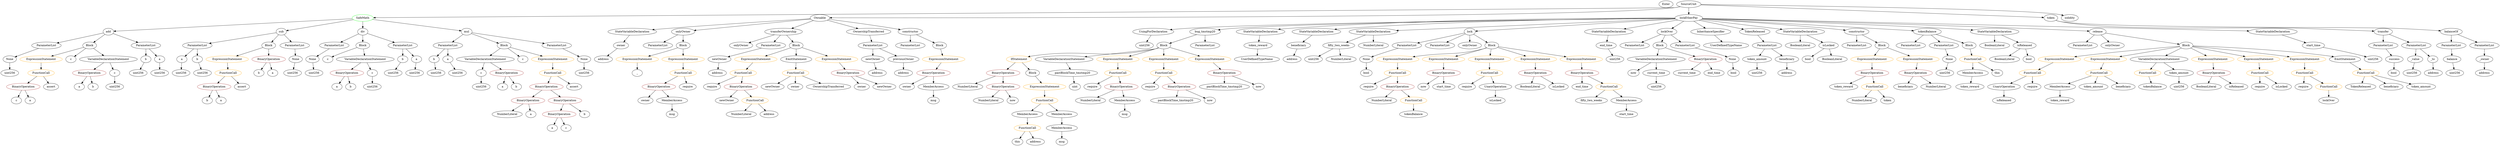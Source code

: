 strict digraph {
	graph [bb="0,0,10917,756"];
	node [label="\N"];
	Enter	[height=0.5,
		pos="7274.6,738",
		width=0.83628];
	UsingForDeclaration_Unnamed	[color=black,
		height=0.5,
		label=UsingForDeclaration,
		pos="5088.6,594",
		width=2.4303];
	ElementaryTypeName_uint256_17	[color=black,
		height=0.5,
		label=uint256,
		pos="5049.6,522",
		width=1.0442];
	UsingForDeclaration_Unnamed -> ElementaryTypeName_uint256_17	[pos="e,5058.9,539.62 5079,575.7 5074.5,567.78 5069.2,558.23 5064.3,549.44"];
	ExpressionStatement_Unnamed_20	[color=orange,
		height=0.5,
		label=ExpressionStatement,
		pos="9029.6,450",
		width=2.458];
	FunctionCall_Unnamed_18	[color=orange,
		height=0.5,
		label=FunctionCall,
		pos="8877.6,378",
		width=1.6125];
	ExpressionStatement_Unnamed_20 -> FunctionCall_Unnamed_18	[pos="e,8909.1,393.51 8995.1,433.12 8972.6,422.75 8943.1,409.16 8919.3,398.19"];
	NumberLiteral_Unnamed	[color=black,
		height=0.5,
		label=NumberLiteral,
		pos="2277.6,162",
		width=1.765];
	VariableDeclarationStatement_Unnamed	[color=black,
		height=0.5,
		label=VariableDeclarationStatement,
		pos="2177.6,450",
		width=3.3174];
	VariableDeclaration_c	[color=black,
		height=0.5,
		label=c,
		pos="2152.6,378",
		width=0.75];
	VariableDeclarationStatement_Unnamed -> VariableDeclaration_c	[pos="e,2158.5,395.62 2171.4,431.7 2168.7,424.04 2165.4,414.85 2162.3,406.3"];
	BinaryOperation_Unnamed	[color=brown,
		height=0.5,
		label=BinaryOperation,
		pos="2269.6,378",
		width=1.9867];
	VariableDeclarationStatement_Unnamed -> BinaryOperation_Unnamed	[pos="e,2247.8,395.55 2199.9,432.05 2211.6,423.13 2226.1,412.06 2238.9,402.34"];
	ParameterList_Unnamed_11	[color=black,
		height=0.5,
		label=ParameterList,
		pos="10414,522",
		width=1.7095];
	Parameter_success	[color=black,
		height=0.5,
		label=success,
		pos="10454,450",
		width=1.1135];
	ParameterList_Unnamed_11 -> Parameter_success	[pos="e,10444,467.79 10423,504.05 10428,496.14 10433,486.54 10438,477.69"];
	FunctionCall_Unnamed_16	[color=orange,
		height=0.5,
		label=FunctionCall,
		pos="4534.6,90",
		width=1.6125];
	Identifier_this_1	[color=black,
		height=0.5,
		label=this,
		pos="4484.6,18",
		width=0.75];
	FunctionCall_Unnamed_16 -> Identifier_this_1	[pos="e,4495.9,34.829 4522.5,72.055 4516.5,63.646 4509.1,53.323 4502.5,44.025"];
	ElementaryTypeName_address_9	[color=black,
		height=0.5,
		label=address,
		pos="4569.6,18",
		width=1.0996];
	FunctionCall_Unnamed_16 -> ElementaryTypeName_address_9	[pos="e,4561.2,35.789 4543.1,72.055 4547,64.231 4551.7,54.748 4556.1,45.977"];
	ParameterList_Unnamed	[color=black,
		height=0.5,
		label=ParameterList,
		pos="2013.6,522",
		width=1.7095];
	Parameter_b	[color=black,
		height=0.5,
		label=b,
		pos="1941.6,450",
		width=0.75];
	ParameterList_Unnamed -> Parameter_b	[pos="e,1956.1,465.11 1996.5,504.41 1986.9,495.06 1974.8,483.26 1964.4,473.13"];
	Parameter_a	[color=black,
		height=0.5,
		label=a,
		pos="2013.6,450",
		width=0.75];
	ParameterList_Unnamed -> Parameter_a	[pos="e,2013.6,468.1 2013.6,503.7 2013.6,496.41 2013.6,487.73 2013.6,479.54"];
	ParameterList_Unnamed_13	[color=black,
		height=0.5,
		label=ParameterList,
		pos="4022.6,522",
		width=1.7095];
	IfStatement_Unnamed	[color=orange,
		height=0.5,
		label=IfStatement,
		pos="4526.6,450",
		width=1.4739];
	BinaryOperation_Unnamed_23	[color=brown,
		height=0.5,
		label=BinaryOperation,
		pos="4434.6,378",
		width=1.9867];
	IfStatement_Unnamed -> BinaryOperation_Unnamed_23	[pos="e,4456.3,395.55 4505.7,433.12 4493.7,424 4478.5,412.4 4465.2,402.28"];
	Block_Unnamed_11	[color=black,
		height=0.5,
		label=Block,
		pos="4570.6,378",
		width=0.90558];
	IfStatement_Unnamed -> Block_Unnamed_11	[pos="e,4560.3,395.31 4537.2,432.05 4542.3,423.94 4548.6,414.04 4554.2,405.01"];
	ElementaryTypeName_bool	[color=black,
		height=0.5,
		label=bool,
		pos="10453,378",
		width=0.76697];
	Parameter_success -> ElementaryTypeName_bool	[pos="e,10453,396.1 10453,431.7 10453,424.41 10453,415.73 10453,407.54"];
	Identifier_newOwner	[color=black,
		height=0.5,
		label=newOwner,
		pos="3208.6,234",
		width=1.4046];
	ParameterList_Unnamed_3	[color=black,
		height=0.5,
		label=ParameterList,
		pos="1459.6,522",
		width=1.7095];
	Parameter_None_1	[color=black,
		height=0.5,
		label=None,
		pos="1383.6,450",
		width=0.85014];
	ParameterList_Unnamed_3 -> Parameter_None_1	[pos="e,1399.7,465.8 1441.6,504.41 1431.5,495.16 1418.9,483.51 1408,473.45"];
	ExpressionStatement_Unnamed_1	[color=orange,
		height=0.5,
		label=ExpressionStatement,
		pos="1006.6,450",
		width=2.458];
	FunctionCall_Unnamed_1	[color=orange,
		height=0.5,
		label=FunctionCall,
		pos="1007.6,378",
		width=1.6125];
	ExpressionStatement_Unnamed_1 -> FunctionCall_Unnamed_1	[pos="e,1007.3,396.1 1006.8,431.7 1006.9,424.41 1007.1,415.73 1007.2,407.54"];
	ElementaryTypeName_uint256_6	[color=black,
		height=0.5,
		label=uint256,
		pos="1390.6,378",
		width=1.0442];
	ExpressionStatement_Unnamed_11	[color=orange,
		height=0.5,
		label=ExpressionStatement,
		pos="6155.6,450",
		width=2.458];
	FunctionCall_Unnamed_10	[color=orange,
		height=0.5,
		label=FunctionCall,
		pos="6147.6,378",
		width=1.6125];
	ExpressionStatement_Unnamed_11 -> FunctionCall_Unnamed_10	[pos="e,6149.5,396.1 6153.6,431.7 6152.8,424.41 6151.8,415.73 6150.9,407.54"];
	FunctionDefinition_bug_tmstmp20	[color=black,
		height=0.5,
		label=bug_tmstmp20,
		pos="5330.6,594",
		width=1.8481];
	Block_Unnamed_10	[color=black,
		height=0.5,
		label=Block,
		pos="5137.6,522",
		width=0.90558];
	FunctionDefinition_bug_tmstmp20 -> Block_Unnamed_10	[pos="e,5164.3,532.7 5292,579 5258,566.67 5208.8,548.82 5175.1,536.61"];
	ParameterList_Unnamed_22	[color=black,
		height=0.5,
		label=ParameterList,
		pos="5330.6,522",
		width=1.7095];
	FunctionDefinition_bug_tmstmp20 -> ParameterList_Unnamed_22	[pos="e,5330.6,540.1 5330.6,575.7 5330.6,568.41 5330.6,559.73 5330.6,551.54"];
	Block_Unnamed_10 -> IfStatement_Unnamed	[pos="e,4565,462.8 5113.7,509.6 5108.2,507.39 5102.3,505.35 5096.6,504 4876.3,451.98 4811.7,506.11 4588.6,468 4584.5,467.3 4580.3,466.45 \
4576.1,465.5"];
	VariableDeclarationStatement_Unnamed_3	[color=black,
		height=0.5,
		label=VariableDeclarationStatement,
		pos="4716.6,450",
		width=3.3174];
	Block_Unnamed_10 -> VariableDeclarationStatement_Unnamed_3	[pos="e,4803.8,462.6 5113.2,509.71 5107.8,507.55 5102.1,505.5 5096.6,504 5083.1,500.32 4923.1,478.57 4815.1,464.1"];
	ExpressionStatement_Unnamed_15	[color=orange,
		height=0.5,
		label=ExpressionStatement,
		pos="4942.6,450",
		width=2.458];
	Block_Unnamed_10 -> ExpressionStatement_Unnamed_15	[pos="e,4988,465.81 5112.5,510.32 5107.3,508.17 5101.8,505.97 5096.6,504 5064.5,491.83 5028.2,479.27 4998.9,469.44"];
	ExpressionStatement_Unnamed_16	[color=orange,
		height=0.5,
		label=ExpressionStatement,
		pos="5137.6,450",
		width=2.458];
	Block_Unnamed_10 -> ExpressionStatement_Unnamed_16	[pos="e,5137.6,468.1 5137.6,503.7 5137.6,496.41 5137.6,487.73 5137.6,479.54"];
	ExpressionStatement_Unnamed_17	[color=orange,
		height=0.5,
		label=ExpressionStatement,
		pos="5332.6,450",
		width=2.458];
	Block_Unnamed_10 -> ExpressionStatement_Unnamed_17	[pos="e,5290.1,466.24 5164.3,511.41 5193.8,500.81 5242.1,483.47 5279.4,470.08"];
	ElementaryTypeName_address	[color=black,
		height=0.5,
		label=address,
		pos="10856,378",
		width=1.0996];
	Identifier_fifty_two_weeks	[color=black,
		height=0.5,
		label=fifty_two_weeks,
		pos="7009.6,234",
		width=2.0145];
	ParameterList_Unnamed_4	[color=black,
		height=0.5,
		label=ParameterList,
		pos="873.59,522",
		width=1.7095];
	Parameter_a_2	[color=black,
		height=0.5,
		label=a,
		pos="800.59,450",
		width=0.75];
	ParameterList_Unnamed_4 -> Parameter_a_2	[pos="e,815.3,465.11 856.29,504.41 846.44,494.97 833.99,483.03 823.36,472.83"];
	Parameter_b_2	[color=black,
		height=0.5,
		label=b,
		pos="873.59,450",
		width=0.75];
	ParameterList_Unnamed_4 -> Parameter_b_2	[pos="e,873.59,468.1 873.59,503.7 873.59,496.41 873.59,487.73 873.59,479.54"];
	Identifier_a_6	[color=black,
		height=0.5,
		label=a,
		pos="330.59,306",
		width=0.75];
	StateVariableDeclaration_Unnamed_1	[color=black,
		height=0.5,
		label=StateVariableDeclaration,
		pos="5566.6,594",
		width=2.8184];
	VariableDeclaration_token_reward	[color=black,
		height=0.5,
		label=token_reward,
		pos="5546.6,522",
		width=1.7095];
	StateVariableDeclaration_Unnamed_1 -> VariableDeclaration_token_reward	[pos="e,5551.5,540.1 5561.6,575.7 5559.5,568.24 5557,559.32 5554.6,550.97"];
	FunctionCall_Unnamed_4	[color=orange,
		height=0.5,
		label=FunctionCall,
		pos="3293.6,378",
		width=1.6125];
	Identifier_require_1	[color=black,
		height=0.5,
		label=require,
		pos="3145.6,306",
		width=1.0026];
	FunctionCall_Unnamed_4 -> Identifier_require_1	[pos="e,3171.2,319.09 3262.6,362.33 3238.8,351.1 3206.1,335.61 3181.3,323.87"];
	BinaryOperation_Unnamed_12	[color=brown,
		height=0.5,
		label=BinaryOperation,
		pos="3271.6,306",
		width=1.9867];
	FunctionCall_Unnamed_4 -> BinaryOperation_Unnamed_12	[pos="e,3277,324.1 3288.2,359.7 3285.8,352.24 3283,343.32 3280.4,334.97"];
	ParameterList_Unnamed_18	[color=black,
		height=0.5,
		label=ParameterList,
		pos="8378.6,522",
		width=1.7095];
	VariableDeclaration_owner	[color=black,
		height=0.5,
		label=owner,
		pos="2741.6,522",
		width=0.93331];
	ElementaryTypeName_address_2	[color=black,
		height=0.5,
		label=address,
		pos="2699.6,450",
		width=1.0996];
	VariableDeclaration_owner -> ElementaryTypeName_address_2	[pos="e,2709.5,467.47 2731.6,504.41 2726.8,496.3 2720.8,486.35 2715.3,477.25"];
	Identifier_require_2	[color=black,
		height=0.5,
		label=require,
		pos="6457.6,306",
		width=1.0026];
	BinaryOperation_Unnamed_11	[color=brown,
		height=0.5,
		label=BinaryOperation,
		pos="2928.6,306",
		width=1.9867];
	Identifier_owner_1	[color=black,
		height=0.5,
		label=owner,
		pos="2867.6,234",
		width=0.93331];
	BinaryOperation_Unnamed_11 -> Identifier_owner_1	[pos="e,2881.4,250.83 2913.8,288.05 2906.3,279.47 2897.1,268.89 2888.9,259.44"];
	MemberAccess_Unnamed_1	[color=black,
		height=0.5,
		label=MemberAccess,
		pos="2988.6,234",
		width=1.9174];
	BinaryOperation_Unnamed_11 -> MemberAccess_Unnamed_1	[pos="e,2974.2,251.79 2943.1,288.05 2950.3,279.71 2959,269.49 2966.9,260.25"];
	Identifier_require_8	[color=black,
		height=0.5,
		label=require,
		pos="10084,306",
		width=1.0026];
	BinaryOperation_Unnamed_9	[color=brown,
		height=0.5,
		label=BinaryOperation,
		pos="99.591,306",
		width=1.9867];
	Identifier_c_3	[color=black,
		height=0.5,
		label=c,
		pos="63.591,234",
		width=0.75];
	BinaryOperation_Unnamed_9 -> Identifier_c_3	[pos="e,71.894,251.14 90.692,287.7 86.607,279.75 81.672,270.16 77.139,261.34"];
	Identifier_a_7	[color=black,
		height=0.5,
		label=a,
		pos="135.59,234",
		width=0.75];
	BinaryOperation_Unnamed_9 -> Identifier_a_7	[pos="e,127.29,251.14 108.49,287.7 112.58,279.75 117.51,270.16 122.04,261.34"];
	StateVariableDeclaration_Unnamed	[color=black,
		height=0.5,
		label=StateVariableDeclaration,
		pos="2826.6,594",
		width=2.8184];
	StateVariableDeclaration_Unnamed -> VariableDeclaration_owner	[pos="e,2759.4,537.66 2806,576.05 2794.7,566.7 2780.4,554.99 2768.2,544.94"];
	BinaryOperation_Unnamed_14	[color=brown,
		height=0.5,
		label=BinaryOperation,
		pos="8200.6,378",
		width=1.9867];
	Identifier_token_reward	[color=black,
		height=0.5,
		label=token_reward,
		pos="8062.6,306",
		width=1.7095];
	BinaryOperation_Unnamed_14 -> Identifier_token_reward	[pos="e,8092.2,322.01 8170,361.46 8150,351.36 8123.9,338.07 8102.3,327.16"];
	FunctionCall_Unnamed_7	[color=orange,
		height=0.5,
		label=FunctionCall,
		pos="8200.6,306",
		width=1.6125];
	BinaryOperation_Unnamed_14 -> FunctionCall_Unnamed_7	[pos="e,8200.6,324.1 8200.6,359.7 8200.6,352.41 8200.6,343.73 8200.6,335.54"];
	Identifier_TokenReleased	[color=black,
		height=0.5,
		label=TokenReleased,
		pos="10340,306",
		width=1.8897];
	BinaryOperation_Unnamed_6	[color=brown,
		height=0.5,
		label=BinaryOperation,
		pos="946.59,306",
		width=1.9867];
	Identifier_b_3	[color=black,
		height=0.5,
		label=b,
		pos="910.59,234",
		width=0.75];
	BinaryOperation_Unnamed_6 -> Identifier_b_3	[pos="e,918.89,251.14 937.69,287.7 933.61,279.75 928.67,270.16 924.14,261.34"];
	Identifier_a_4	[color=black,
		height=0.5,
		label=a,
		pos="982.59,234",
		width=0.75];
	BinaryOperation_Unnamed_6 -> Identifier_a_4	[pos="e,974.29,251.14 955.49,287.7 959.58,279.75 964.51,270.16 969.04,261.34"];
	ExpressionStatement_Unnamed_12	[color=orange,
		height=0.5,
		label=ExpressionStatement,
		pos="6350.6,450",
		width=2.458];
	BinaryOperation_Unnamed_17	[color=brown,
		height=0.5,
		label=BinaryOperation,
		pos="6350.6,378",
		width=1.9867];
	ExpressionStatement_Unnamed_12 -> BinaryOperation_Unnamed_17	[pos="e,6350.6,396.1 6350.6,431.7 6350.6,424.41 6350.6,415.73 6350.6,407.54"];
	VariableDeclaration_start_time	[color=black,
		height=0.5,
		label=start_time,
		pos="10142,522",
		width=1.3076];
	ElementaryTypeName_uint256_18	[color=black,
		height=0.5,
		label=uint256,
		pos="10358,450",
		width=1.0442];
	VariableDeclaration_start_time -> ElementaryTypeName_uint256_18	[pos="e,10328,461.81 10178,510.18 10212,499.77 10265,483.39 10311,468 10313,467.21 10315,466.39 10318,465.55"];
	ElementaryTypeName_address_1	[color=black,
		height=0.5,
		label=address,
		pos="10631,378",
		width=1.0996];
	Identifier_c_2	[color=black,
		height=0.5,
		label=c,
		pos="1459.6,450",
		width=0.75];
	FunctionCall_Unnamed_1 -> BinaryOperation_Unnamed_6	[pos="e,961.37,323.96 993.13,360.41 985.87,352.08 976.91,341.8 968.8,332.49"];
	Identifier_assert_1	[color=black,
		height=0.5,
		label=assert,
		pos="1068.6,306",
		width=0.89172];
	FunctionCall_Unnamed_1 -> Identifier_assert_1	[pos="e,1055.1,322.51 1022,360.41 1029.7,351.62 1039.3,340.66 1047.7,330.96"];
	BooleanLiteral_Unnamed_5	[color=black,
		height=0.5,
		label=BooleanLiteral,
		pos="9649.6,306",
		width=1.7788];
	BinaryOperation_Unnamed_2	[color=brown,
		height=0.5,
		label=BinaryOperation,
		pos="2375.6,234",
		width=1.9867];
	BinaryOperation_Unnamed_2 -> NumberLiteral_Unnamed	[pos="e,2300.2,179.15 2352.9,216.76 2339.9,207.49 2323.4,195.71 2309.2,185.55"];
	Identifier_a_1	[color=black,
		height=0.5,
		label=a,
		pos="2386.6,162",
		width=0.75];
	BinaryOperation_Unnamed_2 -> Identifier_a_1	[pos="e,2383.9,180.1 2378.3,215.7 2379.5,208.32 2380.9,199.52 2382.2,191.25"];
	Identifier_newOwner_1	[color=black,
		height=0.5,
		label=newOwner,
		pos="3411.6,306",
		width=1.4046];
	ElementaryTypeName_bool_1	[color=black,
		height=0.5,
		label=bool,
		pos="7925.6,450",
		width=0.76697];
	Identifier_now	[color=black,
		height=0.5,
		label=now,
		pos="6264.6,306",
		width=0.75];
	ElementaryTypeName_uint256_3	[color=black,
		height=0.5,
		label=uint256,
		pos="2152.6,306",
		width=1.0442];
	VariableDeclaration_c -> ElementaryTypeName_uint256_3	[pos="e,2152.6,324.1 2152.6,359.7 2152.6,352.41 2152.6,343.73 2152.6,335.54"];
	ParameterList_Unnamed_7	[color=black,
		height=0.5,
		label=ParameterList,
		pos="198.59,522",
		width=1.7095];
	Parameter_None_3	[color=black,
		height=0.5,
		label=None,
		pos="37.591,450",
		width=0.85014];
	ParameterList_Unnamed_7 -> Parameter_None_3	[pos="e,61.499,461.39 165.23,506.5 137.91,494.62 99.405,477.88 71.844,465.89"];
	NumberLiteral_Unnamed_1	[color=black,
		height=0.5,
		label=NumberLiteral,
		pos="3274.6,162",
		width=1.765];
	VariableDeclaration_pastBlockTime_tmstmp20	[color=black,
		height=0.5,
		label=pastBlockTime_tmstmp20,
		pos="4737.6,378",
		width=3.0263];
	VariableDeclarationStatement_Unnamed_3 -> VariableDeclaration_pastBlockTime_tmstmp20	[pos="e,4732.5,396.1 4721.8,431.7 4724,424.24 4726.7,415.32 4729.2,406.97"];
	Identifier_isReleased_1	[color=black,
		height=0.5,
		label=isReleased,
		pos="9781.6,306",
		width=1.3907];
	ParameterList_Unnamed_19	[color=black,
		height=0.5,
		label=ParameterList,
		pos="8519.6,522",
		width=1.7095];
	Parameter_None_4	[color=black,
		height=0.5,
		label=None,
		pos="8538.6,450",
		width=0.85014];
	ParameterList_Unnamed_19 -> Parameter_None_4	[pos="e,8533.9,468.1 8524.3,503.7 8526.3,496.24 8528.7,487.32 8531,478.97"];
	Identifier_a	[color=black,
		height=0.5,
		label=a,
		pos="2252.6,306",
		width=0.75];
	Parameter_None_5	[color=black,
		height=0.5,
		label=None,
		pos="6018.6,450",
		width=0.85014];
	ElementaryTypeName_bool_3	[color=black,
		height=0.5,
		label=bool,
		pos="6018.6,378",
		width=0.76697];
	Parameter_None_5 -> ElementaryTypeName_bool_3	[pos="e,6018.6,396.1 6018.6,431.7 6018.6,424.41 6018.6,415.73 6018.6,407.54"];
	FunctionCall_Unnamed_22	[color=orange,
		height=0.5,
		label=FunctionCall,
		pos="9187.6,378",
		width=1.6125];
	MemberAccess_Unnamed_8	[color=black,
		height=0.5,
		label=MemberAccess,
		pos="9000.6,306",
		width=1.9174];
	FunctionCall_Unnamed_22 -> MemberAccess_Unnamed_8	[pos="e,9038.8,321.3 9151.5,363.5 9122.5,352.62 9081.3,337.2 9049.3,325.22"];
	Identifier_token_amount	[color=black,
		height=0.5,
		label=token_amount,
		pos="9151.6,306",
		width=1.765];
	FunctionCall_Unnamed_22 -> Identifier_token_amount	[pos="e,9160.5,324.28 9178.9,360.05 9174.9,352.35 9170.1,343.03 9165.7,334.36"];
	Identifier_beneficiary_1	[color=black,
		height=0.5,
		label=beneficiary,
		pos="9284.6,306",
		width=1.4184];
	FunctionCall_Unnamed_22 -> Identifier_beneficiary_1	[pos="e,9263,322.58 9209.6,361.12 9222.7,351.65 9239.6,339.5 9254,329.11"];
	BinaryOperation_Unnamed_10	[color=brown,
		height=0.5,
		label=BinaryOperation,
		pos="4130.6,378",
		width=1.9867];
	Identifier_owner	[color=black,
		height=0.5,
		label=owner,
		pos="4009.6,306",
		width=0.93331];
	BinaryOperation_Unnamed_10 -> Identifier_owner	[pos="e,4032,319.94 4102.8,360.94 4084.6,350.4 4060.7,336.59 4041.7,325.57"];
	MemberAccess_Unnamed	[color=black,
		height=0.5,
		label=MemberAccess,
		pos="4130.6,306",
		width=1.9174];
	BinaryOperation_Unnamed_10 -> MemberAccess_Unnamed	[pos="e,4130.6,324.1 4130.6,359.7 4130.6,352.41 4130.6,343.73 4130.6,335.54"];
	ElementaryTypeName_uint256_7	[color=black,
		height=0.5,
		label=uint256,
		pos="1656.6,306",
		width=1.0442];
	ModifierDefinition_onlyOwner	[color=black,
		height=0.5,
		label=onlyOwner,
		pos="3040.6,594",
		width=1.4323];
	ParameterList_Unnamed_14	[color=black,
		height=0.5,
		label=ParameterList,
		pos="2928.6,522",
		width=1.7095];
	ModifierDefinition_onlyOwner -> ParameterList_Unnamed_14	[pos="e,2953.6,538.64 3016.3,577.81 3000.8,568.13 2980.5,555.43 2963.3,544.7"];
	Block_Unnamed_5	[color=black,
		height=0.5,
		label=Block,
		pos="3040.6,522",
		width=0.90558];
	ModifierDefinition_onlyOwner -> Block_Unnamed_5	[pos="e,3040.6,540.1 3040.6,575.7 3040.6,568.41 3040.6,559.73 3040.6,551.54"];
	BinaryOperation_Unnamed -> Identifier_a	[pos="e,2256.7,324.1 2265.4,359.7 2263.6,352.32 2261.5,343.52 2259.5,335.25"];
	Identifier_b	[color=black,
		height=0.5,
		label=b,
		pos="2324.6,306",
		width=0.75];
	BinaryOperation_Unnamed -> Identifier_b	[pos="e,2312.5,322.36 2282.9,360.05 2289.7,351.44 2298,340.81 2305.5,331.33"];
	VariableDeclaration_token_amount	[color=black,
		height=0.5,
		label=token_amount,
		pos="7695.6,450",
		width=1.765];
	ElementaryTypeName_uint256_21	[color=black,
		height=0.5,
		label=uint256,
		pos="7695.6,378",
		width=1.0442];
	VariableDeclaration_token_amount -> ElementaryTypeName_uint256_21	[pos="e,7695.6,396.1 7695.6,431.7 7695.6,424.41 7695.6,415.73 7695.6,407.54"];
	FunctionCall_Unnamed_5	[color=orange,
		height=0.5,
		label=FunctionCall,
		pos="3335.6,234",
		width=1.6125];
	FunctionCall_Unnamed_5 -> NumberLiteral_Unnamed_1	[pos="e,3289.4,179.96 3321.1,216.41 3313.9,208.08 3304.9,197.8 3296.8,188.49"];
	ElementaryTypeName_address_6	[color=black,
		height=0.5,
		label=address,
		pos="3395.6,162",
		width=1.0996];
	FunctionCall_Unnamed_5 -> ElementaryTypeName_address_6	[pos="e,3381.9,178.99 3349.8,216.41 3357.2,207.83 3366.3,197.19 3374.4,187.67"];
	ElementaryTypeName_uint256_16	[color=black,
		height=0.5,
		label=uint256,
		pos="10536,378",
		width=1.0442];
	Identifier_token_reward_2	[color=black,
		height=0.5,
		label=token_reward,
		pos="9000.6,234",
		width=1.7095];
	MemberAccess_Unnamed_8 -> Identifier_token_reward_2	[pos="e,9000.6,252.1 9000.6,287.7 9000.6,280.41 9000.6,271.73 9000.6,263.54"];
	VariableDeclaration_newOwner	[color=black,
		height=0.5,
		label=newOwner,
		pos="3853.6,450",
		width=1.4046];
	ElementaryTypeName_address_4	[color=black,
		height=0.5,
		label=address,
		pos="3872.6,378",
		width=1.0996];
	VariableDeclaration_newOwner -> ElementaryTypeName_address_4	[pos="e,3867.9,396.1 3858.3,431.7 3860.3,424.24 3862.7,415.32 3865,406.97"];
	FunctionCall_Unnamed_20	[color=orange,
		height=0.5,
		label=FunctionCall,
		pos="10196,306",
		width=1.6125];
	Identifier_lockOver	[color=black,
		height=0.5,
		label=lockOver,
		pos="10196,234",
		width=1.2521];
	FunctionCall_Unnamed_20 -> Identifier_lockOver	[pos="e,10196,252.1 10196,287.7 10196,280.41 10196,271.73 10196,263.54"];
	ContractDefinition_SafeMath	[color=green,
		height=0.5,
		label=SafeMath,
		pos="1606.6,666",
		width=1.2798];
	FunctionDefinition_add	[color=black,
		height=0.5,
		label=add,
		pos="471.59,594",
		width=0.75];
	ContractDefinition_SafeMath -> FunctionDefinition_add	[pos="e,498.58,596.66 1561,662.19 1375.9,650.77 681.38,607.94 510,597.37"];
	FunctionDefinition_sub	[color=black,
		height=0.5,
		label=sub,
		pos="1242.6,594",
		width=0.75];
	ContractDefinition_SafeMath -> FunctionDefinition_sub	[pos="e,1268.3,599.94 1565.9,657.17 1494.5,643.45 1347.9,615.24 1279.4,602.07"];
	FunctionDefinition_div	[color=black,
		height=0.5,
		label=div,
		pos="1606.6,594",
		width=0.75];
	ContractDefinition_SafeMath -> FunctionDefinition_div	[pos="e,1606.6,612.1 1606.6,647.7 1606.6,640.41 1606.6,631.73 1606.6,623.54"];
	FunctionDefinition_mul	[color=black,
		height=0.5,
		label=mul,
		pos="2095.6,594",
		width=0.75];
	ContractDefinition_SafeMath -> FunctionDefinition_mul	[pos="e,2069.3,598.77 1649.1,658.91 1743.4,645.41 1968.7,613.17 2058.1,600.37"];
	UnaryOperation_Unnamed_1	[color=black,
		height=0.5,
		label=UnaryOperation,
		pos="8753.6,306",
		width=1.9452];
	Identifier_isReleased	[color=black,
		height=0.5,
		label=isReleased,
		pos="8753.6,234",
		width=1.3907];
	UnaryOperation_Unnamed_1 -> Identifier_isReleased	[pos="e,8753.6,252.1 8753.6,287.7 8753.6,280.41 8753.6,271.73 8753.6,263.54"];
	VariableDeclarationStatement_Unnamed_1	[color=black,
		height=0.5,
		label=VariableDeclarationStatement,
		pos="1623.6,450",
		width=3.3174];
	BinaryOperation_Unnamed_5	[color=brown,
		height=0.5,
		label=BinaryOperation,
		pos="1539.6,378",
		width=1.9867];
	VariableDeclarationStatement_Unnamed_1 -> BinaryOperation_Unnamed_5	[pos="e,1559.4,395.55 1603.3,432.05 1592.8,423.31 1579.8,412.49 1568.3,402.9"];
	VariableDeclaration_c_1	[color=black,
		height=0.5,
		label=c,
		pos="1656.6,378",
		width=0.75];
	VariableDeclarationStatement_Unnamed_1 -> VariableDeclaration_c_1	[pos="e,1648.8,395.62 1631.7,431.7 1635.4,423.95 1639.8,414.64 1643.9,406.02"];
	Identifier_msg_1	[color=black,
		height=0.5,
		label=msg,
		pos="2988.6,162",
		width=0.75];
	StateVariableDeclaration_Unnamed_2	[color=black,
		height=0.5,
		label=StateVariableDeclaration,
		pos="5793.6,594",
		width=2.8184];
	VariableDeclaration_beneficiary	[color=black,
		height=0.5,
		label=beneficiary,
		pos="5728.6,522",
		width=1.4184];
	StateVariableDeclaration_Unnamed_2 -> VariableDeclaration_beneficiary	[pos="e,5743.7,539.31 5777.9,576.05 5769.9,567.5 5760.1,556.97 5751.4,547.56"];
	VariableDeclarationStatement_Unnamed_4	[color=black,
		height=0.5,
		label=VariableDeclarationStatement,
		pos="7254.6,450",
		width=3.3174];
	Identifier_now_4	[color=black,
		height=0.5,
		label=now,
		pos="7152.6,378",
		width=0.75];
	VariableDeclarationStatement_Unnamed_4 -> Identifier_now_4	[pos="e,7171,391.62 7229.9,432.05 7214.9,421.73 7195.6,408.53 7180.1,397.88"];
	VariableDeclaration_current_time	[color=black,
		height=0.5,
		label=current_time,
		pos="7254.6,378",
		width=1.5848];
	VariableDeclarationStatement_Unnamed_4 -> VariableDeclaration_current_time	[pos="e,7254.6,396.1 7254.6,431.7 7254.6,424.41 7254.6,415.73 7254.6,407.54"];
	Identifier_a_3	[color=black,
		height=0.5,
		label=a,
		pos="1484.6,306",
		width=0.75];
	BinaryOperation_Unnamed_5 -> Identifier_a_3	[pos="e,1496.7,322.36 1526.3,360.05 1519.5,351.44 1511.2,340.81 1503.7,331.33"];
	Identifier_b_2	[color=black,
		height=0.5,
		label=b,
		pos="1556.6,306",
		width=0.75];
	BinaryOperation_Unnamed_5 -> Identifier_b_2	[pos="e,1552.4,324.1 1543.8,359.7 1545.6,352.32 1547.7,343.52 1549.7,335.25"];
	Identifier_pastBlockTime_tmstmp20	[color=black,
		height=0.5,
		label=pastBlockTime_tmstmp20,
		pos="5190.6,234",
		width=3.0263];
	FunctionCall_Unnamed_6	[color=orange,
		height=0.5,
		label=FunctionCall,
		pos="3519.6,378",
		width=1.6125];
	FunctionCall_Unnamed_6 -> Identifier_newOwner_1	[pos="e,3435,322.18 3495.4,361.29 3480.3,351.52 3460.7,338.83 3444.3,328.18"];
	Identifier_owner_2	[color=black,
		height=0.5,
		label=owner,
		pos="3513.6,306",
		width=0.93331];
	FunctionCall_Unnamed_6 -> Identifier_owner_2	[pos="e,3515.1,324.1 3518.1,359.7 3517.5,352.41 3516.7,343.73 3516,335.54"];
	Identifier_OwnershipTransferred	[color=black,
		height=0.5,
		label=OwnershipTransferred,
		pos="3659.6,306",
		width=2.6243];
	FunctionCall_Unnamed_6 -> Identifier_OwnershipTransferred	[pos="e,3627,323.29 3549.3,362.15 3569,352.32 3595.1,339.25 3617,328.31"];
	ParameterList_Unnamed_23	[color=black,
		height=0.5,
		label=ParameterList,
		pos="7163.6,522",
		width=1.7095];
	ParameterList_Unnamed_17	[color=black,
		height=0.5,
		label=ParameterList,
		pos="8139.6,522",
		width=1.7095];
	BooleanLiteral_Unnamed_3	[color=black,
		height=0.5,
		label=BooleanLiteral,
		pos="8746.6,522",
		width=1.7788];
	MemberAccess_Unnamed_7	[color=black,
		height=0.5,
		label=MemberAccess,
		pos="4534.6,162",
		width=1.9174];
	MemberAccess_Unnamed_7 -> FunctionCall_Unnamed_16	[pos="e,4534.6,108.1 4534.6,143.7 4534.6,136.41 4534.6,127.73 4534.6,119.54"];
	ContractDefinition_Ownable	[color=black,
		height=0.5,
		label=Ownable,
		pos="3606.6,666",
		width=1.2105];
	ContractDefinition_Ownable -> StateVariableDeclaration_Unnamed	[pos="e,2909.5,604.62 3564,661.79 3462.6,654.06 3199.2,633.48 2979.6,612 2960.6,610.14 2940.3,607.99 2920.8,605.87"];
	ContractDefinition_Ownable -> ModifierDefinition_onlyOwner	[pos="e,3088.7,600.95 3565.4,659.91 3466.6,647.68 3215.4,616.62 3100.1,602.36"];
	FunctionDefinition_transferOwnership	[color=black,
		height=0.5,
		label=transferOwnership,
		pos="3469.6,594",
		width=2.1947];
	ContractDefinition_Ownable -> FunctionDefinition_transferOwnership	[pos="e,3500.6,610.83 3579.9,651.34 3560.2,641.31 3533.2,627.5 3510.8,616.06"];
	EventDefinition_OwnershipTransferred	[color=black,
		height=0.5,
		label=OwnershipTransferred,
		pos="3800.6,594",
		width=2.6243];
	ContractDefinition_Ownable -> EventDefinition_OwnershipTransferred	[pos="e,3758,610.38 3638.6,653.44 3668.2,642.78 3712.6,626.74 3747.5,614.16"];
	FunctionDefinition_constructor	[color=black,
		height=0.5,
		label=constructor,
		pos="4022.6,594",
		width=1.4877];
	ContractDefinition_Ownable -> FunctionDefinition_constructor	[pos="e,3975.6,602.91 3646.5,658.29 3720.3,645.86 3878.7,619.22 3964.5,604.78"];
	Identifier_assert_2	[color=black,
		height=0.5,
		label=assert,
		pos="221.59,306",
		width=0.89172];
	NumberLiteral_Unnamed_6	[color=black,
		height=0.5,
		label=NumberLiteral,
		pos="6077.6,234",
		width=1.765];
	MemberAccess_Unnamed_2	[color=black,
		height=0.5,
		label=MemberAccess,
		pos="8645.6,378",
		width=1.9174];
	Identifier_token_reward_1	[color=black,
		height=0.5,
		label=token_reward,
		pos="8603.6,306",
		width=1.7095];
	MemberAccess_Unnamed_2 -> Identifier_token_reward_1	[pos="e,8613.7,323.79 8635.4,360.05 8630.6,352.06 8624.8,342.33 8619.4,333.4"];
	ExpressionStatement_Unnamed_6	[color=orange,
		height=0.5,
		label=ExpressionStatement,
		pos="3354.6,450",
		width=2.458];
	ExpressionStatement_Unnamed_6 -> FunctionCall_Unnamed_4	[pos="e,3308.2,395.79 3339.8,432.05 3332.6,423.71 3323.6,413.49 3315.6,404.25"];
	BooleanLiteral_Unnamed_1	[color=black,
		height=0.5,
		label=BooleanLiteral,
		pos="7887.6,522",
		width=1.7788];
	StateVariableDeclaration_Unnamed_7	[color=black,
		height=0.5,
		label=StateVariableDeclaration,
		pos="6055.6,594",
		width=2.8184];
	VariableDeclaration_fifty_two_weeks	[color=black,
		height=0.5,
		label=fifty_two_weeks,
		pos="5901.6,522",
		width=2.0145];
	StateVariableDeclaration_Unnamed_7 -> VariableDeclaration_fifty_two_weeks	[pos="e,5935.3,538.31 6019.9,576.76 5997.8,566.71 5969.2,553.73 5945.7,543.04"];
	NumberLiteral_Unnamed_3	[color=black,
		height=0.5,
		label=NumberLiteral,
		pos="6055.6,522",
		width=1.765];
	StateVariableDeclaration_Unnamed_7 -> NumberLiteral_Unnamed_3	[pos="e,6055.6,540.1 6055.6,575.7 6055.6,568.41 6055.6,559.73 6055.6,551.54"];
	ElementaryTypeName_address_7	[color=black,
		height=0.5,
		label=address,
		pos="5692.6,450",
		width=1.0996];
	ExpressionStatement_Unnamed_5	[color=orange,
		height=0.5,
		label=ExpressionStatement,
		pos="2845.6,450",
		width=2.458];
	Identifier__	[color=black,
		height=0.5,
		label=_,
		pos="2845.6,378",
		width=0.75];
	ExpressionStatement_Unnamed_5 -> Identifier__	[pos="e,2845.6,396.1 2845.6,431.7 2845.6,424.41 2845.6,415.73 2845.6,407.54"];
	NumberLiteral_Unnamed_9	[color=black,
		height=0.5,
		label=NumberLiteral,
		pos="4281.6,306",
		width=1.765];
	ElementaryTypeName_uint256_11	[color=black,
		height=0.5,
		label=uint256,
		pos="707.59,378",
		width=1.0442];
	ElementaryTypeName_uint256_20	[color=black,
		height=0.5,
		label=uint256,
		pos="5787.6,450",
		width=1.0442];
	VariableDeclaration_fifty_two_weeks -> ElementaryTypeName_uint256_20	[pos="e,5810,464.79 5875.2,504.76 5858.7,494.64 5837.3,481.53 5819.8,470.79"];
	NumberLiteral_Unnamed_2	[color=black,
		height=0.5,
		label=NumberLiteral,
		pos="5906.6,450",
		width=1.765];
	VariableDeclaration_fifty_two_weeks -> NumberLiteral_Unnamed_2	[pos="e,5905.4,468.1 5902.8,503.7 5903.3,496.41 5904,487.73 5904.6,479.54"];
	ModifierInvocation_onlyOwner	[color=black,
		height=0.5,
		label=onlyOwner,
		pos="3282.6,522",
		width=1.4323];
	BooleanLiteral_Unnamed	[color=black,
		height=0.5,
		label=BooleanLiteral,
		pos="8035.6,450",
		width=1.7788];
	BinaryOperation_Unnamed_7	[color=brown,
		height=0.5,
		label=BinaryOperation,
		pos="1184.6,450",
		width=1.9867];
	Identifier_b_4	[color=black,
		height=0.5,
		label=b,
		pos="1123.6,378",
		width=0.75];
	BinaryOperation_Unnamed_7 -> Identifier_b_4	[pos="e,1136.6,393.89 1169.8,432.05 1162,423.13 1152.4,412.06 1143.9,402.33"];
	Identifier_a_5	[color=black,
		height=0.5,
		label=a,
		pos="1195.6,378",
		width=0.75];
	BinaryOperation_Unnamed_7 -> Identifier_a_5	[pos="e,1192.9,396.1 1187.3,431.7 1188.5,424.32 1189.9,415.52 1191.2,407.25"];
	NumberLiteral_Unnamed_4	[color=black,
		height=0.5,
		label=NumberLiteral,
		pos="8143.6,234",
		width=1.765];
	FunctionCall_Unnamed_7 -> NumberLiteral_Unnamed_4	[pos="e,8157.3,251.79 8186.8,288.05 8180.1,279.8 8171.8,269.7 8164.4,260.54"];
	Identifier_token	[color=black,
		height=0.5,
		label=token,
		pos="8256.6,234",
		width=0.864];
	FunctionCall_Unnamed_7 -> Identifier_token	[pos="e,8243.9,250.83 8214.1,288.05 8220.9,279.56 8229.3,269.11 8236.8,259.73"];
	ElementaryTypeName_address_8	[color=black,
		height=0.5,
		label=address,
		pos="7828.6,378",
		width=1.0996];
	MemberAccess_Unnamed_3	[color=black,
		height=0.5,
		label=MemberAccess,
		pos="7169.6,234",
		width=1.9174];
	Identifier_start_time_1	[color=black,
		height=0.5,
		label=start_time,
		pos="7169.6,162",
		width=1.3076];
	MemberAccess_Unnamed_3 -> Identifier_start_time_1	[pos="e,7169.6,180.1 7169.6,215.7 7169.6,208.41 7169.6,199.73 7169.6,191.54"];
	Identifier_require_3	[color=black,
		height=0.5,
		label=require,
		pos="6021.6,306",
		width=1.0026];
	VariableDeclaration_isLocked	[color=black,
		height=0.5,
		label=isLocked,
		pos="8014.6,522",
		width=1.2521];
	VariableDeclaration_isLocked -> ElementaryTypeName_bool_1	[pos="e,7942.6,464.37 7994.8,505.46 7982.1,495.45 7965.4,482.32 7951.6,471.46"];
	VariableDeclaration_isLocked -> BooleanLiteral_Unnamed	[pos="e,8030.5,468.1 8019.8,503.7 8022,496.24 8024.7,487.32 8027.2,478.97"];
	ParameterList_Unnamed_9	[color=black,
		height=0.5,
		label=ParameterList,
		pos="10715,522",
		width=1.7095];
	Parameter_balance	[color=black,
		height=0.5,
		label=balance,
		pos="10721,450",
		width=1.0719];
	ParameterList_Unnamed_9 -> Parameter_balance	[pos="e,10719,468.1 10716,503.7 10717,496.41 10717,487.73 10718,479.54"];
	Parameter_b_3	[color=black,
		height=0.5,
		label=b,
		pos="635.59,450",
		width=0.75];
	ElementaryTypeName_uint256_12	[color=black,
		height=0.5,
		label=uint256,
		pos="614.59,378",
		width=1.0442];
	Parameter_b_3 -> ElementaryTypeName_uint256_12	[pos="e,619.77,396.28 630.51,432.05 628.27,424.6 625.58,415.64 623.06,407.22"];
	BinaryOperation_Unnamed_18	[color=brown,
		height=0.5,
		label=BinaryOperation,
		pos="6968.6,378",
		width=1.9867];
	Identifier_end_time	[color=black,
		height=0.5,
		label=end_time,
		pos="6968.6,306",
		width=1.2382];
	BinaryOperation_Unnamed_18 -> Identifier_end_time	[pos="e,6968.6,324.1 6968.6,359.7 6968.6,352.41 6968.6,343.73 6968.6,335.54"];
	FunctionCall_Unnamed_12	[color=orange,
		height=0.5,
		label=FunctionCall,
		pos="7089.6,306",
		width=1.6125];
	BinaryOperation_Unnamed_18 -> FunctionCall_Unnamed_12	[pos="e,7063.2,322.26 6996.4,360.94 7013.3,351.13 7035.2,338.48 7053.5,327.9"];
	FunctionCall_Unnamed_13	[color=orange,
		height=0.5,
		label=FunctionCall,
		pos="4942.6,378",
		width=1.6125];
	ExpressionStatement_Unnamed_15 -> FunctionCall_Unnamed_13	[pos="e,4942.6,396.1 4942.6,431.7 4942.6,424.41 4942.6,415.73 4942.6,407.54"];
	ExpressionStatement_Unnamed_22	[color=orange,
		height=0.5,
		label=ExpressionStatement,
		pos="9224.6,450",
		width=2.458];
	ExpressionStatement_Unnamed_22 -> FunctionCall_Unnamed_22	[pos="e,9196.6,396.1 9215.4,431.7 9211.4,423.98 9206.5,414.71 9201.9,406.11"];
	Identifier_c_1	[color=black,
		height=0.5,
		label=c,
		pos="2341.6,450",
		width=0.75];
	ParameterList_Unnamed_10	[color=black,
		height=0.5,
		label=ParameterList,
		pos="10555,522",
		width=1.7095];
	Parameter__value	[color=black,
		height=0.5,
		label=_value,
		pos="10549,450",
		width=0.96103];
	ParameterList_Unnamed_10 -> Parameter__value	[pos="e,10550,468.1 10553,503.7 10552,496.41 10552,487.73 10551,479.54"];
	Parameter__to	[color=black,
		height=0.5,
		label=_to,
		pos="10630,450",
		width=0.75];
	ParameterList_Unnamed_10 -> Parameter__to	[pos="e,10614,465.11 10572,504.41 10582,494.97 10595,483.03 10606,472.83"];
	FunctionDefinition_lock	[color=black,
		height=0.5,
		label=lock,
		pos="6470.6,594",
		width=0.75];
	ParameterList_Unnamed_21	[color=black,
		height=0.5,
		label=ParameterList,
		pos="6198.6,522",
		width=1.7095];
	FunctionDefinition_lock -> ParameterList_Unnamed_21	[pos="e,6243.8,534.63 6445.5,586.54 6402.4,575.44 6313.2,552.5 6254.7,537.44"];
	ParameterList_Unnamed_20	[color=black,
		height=0.5,
		label=ParameterList,
		pos="6339.6,522",
		width=1.7095];
	FunctionDefinition_lock -> ParameterList_Unnamed_20	[pos="e,6368,538.21 6449.8,581.91 6430.6,571.63 6401.5,556.09 6378,543.55"];
	ModifierInvocation_onlyOwner_1	[color=black,
		height=0.5,
		label=onlyOwner,
		pos="6470.6,522",
		width=1.4323];
	FunctionDefinition_lock -> ModifierInvocation_onlyOwner_1	[pos="e,6470.6,540.1 6470.6,575.7 6470.6,568.41 6470.6,559.73 6470.6,551.54"];
	Block_Unnamed_9	[color=black,
		height=0.5,
		label=Block,
		pos="6572.6,522",
		width=0.90558];
	FunctionDefinition_lock -> Block_Unnamed_9	[pos="e,6552.8,536.6 6488.8,580.49 6504,570.07 6525.9,555.04 6543.5,542.96"];
	Identifier_tokenBalance	[color=black,
		height=0.5,
		label=tokenBalance,
		pos="6217.6,162",
		width=1.6679];
	Parameter_a_3	[color=black,
		height=0.5,
		label=a,
		pos="707.59,450",
		width=0.75];
	Parameter_a_3 -> ElementaryTypeName_uint256_11	[pos="e,707.59,396.1 707.59,431.7 707.59,424.41 707.59,415.73 707.59,407.54"];
	BinaryOperation_Unnamed_17 -> Identifier_now	[pos="e,6281.4,320.65 6330.2,360.41 6318.2,350.65 6302.9,338.22 6290.2,327.81"];
	Identifier_start_time	[color=black,
		height=0.5,
		label=start_time,
		pos="6356.6,306",
		width=1.3076];
	BinaryOperation_Unnamed_17 -> Identifier_start_time	[pos="e,6355.1,324.1 6352.1,359.7 6352.7,352.41 6353.4,343.73 6354.1,335.54"];
	Identifier_beneficiary	[color=black,
		height=0.5,
		label=beneficiary,
		pos="8327.6,306",
		width=1.4184];
	ParameterList_Unnamed_21 -> Parameter_None_5	[pos="e,6042.6,461.4 6161.3,507.34 6133,496.87 6093.2,481.9 6058.6,468 6056.8,467.28 6055,466.54 6053.2,465.79"];
	BinaryOperation_Unnamed_24	[color=brown,
		height=0.5,
		label=BinaryOperation,
		pos="4434.6,306",
		width=1.9867];
	NumberLiteral_Unnamed_8	[color=black,
		height=0.5,
		label=NumberLiteral,
		pos="4362.6,234",
		width=1.765];
	BinaryOperation_Unnamed_24 -> NumberLiteral_Unnamed_8	[pos="e,4379.9,251.79 4417.2,288.05 4408.4,279.54 4397.6,269.07 4388,259.68"];
	Identifier_now_3	[color=black,
		height=0.5,
		label=now,
		pos="4471.6,234",
		width=0.75];
	BinaryOperation_Unnamed_24 -> Identifier_now_3	[pos="e,4463.1,251.14 4443.7,287.7 4448,279.67 4453.1,269.95 4457.8,261.05"];
	Parameter_None_1 -> ElementaryTypeName_uint256_6	[pos="e,1388.9,396.1 1385.3,431.7 1386.1,424.41 1386.9,415.73 1387.7,407.54"];
	BinaryOperation_Unnamed_23 -> NumberLiteral_Unnamed_9	[pos="e,4314,321.85 4401,361.64 4378.5,351.33 4348.6,337.66 4324.4,326.58"];
	BinaryOperation_Unnamed_23 -> BinaryOperation_Unnamed_24	[pos="e,4434.6,324.1 4434.6,359.7 4434.6,352.41 4434.6,343.73 4434.6,335.54"];
	FunctionDefinition_transferOwnership -> ModifierInvocation_onlyOwner	[pos="e,3316.9,535.83 3429.9,578.15 3399.9,566.92 3358.7,551.48 3327.4,539.79"];
	ParameterList_Unnamed_15	[color=black,
		height=0.5,
		label=ParameterList,
		pos="3413.6,522",
		width=1.7095];
	FunctionDefinition_transferOwnership -> ParameterList_Unnamed_15	[pos="e,3427,539.79 3456,576.05 3449.4,567.8 3441.4,557.7 3434,548.54"];
	Block_Unnamed_6	[color=black,
		height=0.5,
		label=Block,
		pos="3525.6,522",
		width=0.90558];
	FunctionDefinition_transferOwnership -> Block_Unnamed_6	[pos="e,3512.9,538.83 3483.1,576.05 3489.9,567.56 3498.3,557.11 3505.8,547.73"];
	VariableDeclarationStatement_Unnamed_5	[color=black,
		height=0.5,
		label=VariableDeclarationStatement,
		pos="9450.6,450",
		width=3.3174];
	FunctionCall_Unnamed_21	[color=orange,
		height=0.5,
		label=FunctionCall,
		pos="9389.6,378",
		width=1.6125];
	VariableDeclarationStatement_Unnamed_5 -> FunctionCall_Unnamed_21	[pos="e,9404.1,395.62 9435.5,431.7 9428.3,423.44 9419.6,413.39 9411.6,404.3"];
	VariableDeclaration_token_amount_1	[color=black,
		height=0.5,
		label=token_amount,
		pos="9529.6,378",
		width=1.765];
	VariableDeclarationStatement_Unnamed_5 -> VariableDeclaration_token_amount_1	[pos="e,9510.9,395.55 9469.7,432.05 9479.6,423.31 9491.8,412.49 9502.6,402.9"];
	ElementaryTypeName_uint256_1	[color=black,
		height=0.5,
		label=uint256,
		pos="1946.6,378",
		width=1.0442];
	StateVariableDeclaration_Unnamed_6	[color=black,
		height=0.5,
		label=StateVariableDeclaration,
		pos="7074.6,594",
		width=2.8184];
	VariableDeclaration_end_time	[color=black,
		height=0.5,
		label=end_time,
		pos="7039.6,522",
		width=1.2382];
	StateVariableDeclaration_Unnamed_6 -> VariableDeclaration_end_time	[pos="e,7048.1,540.1 7065.9,575.7 7062.1,568.07 7057.5,558.92 7053.3,550.4"];
	ElementaryTypeName_uint256_8	[color=black,
		height=0.5,
		label=uint256,
		pos="800.59,378",
		width=1.0442];
	Parameter_a_2 -> ElementaryTypeName_uint256_8	[pos="e,800.59,396.1 800.59,431.7 800.59,424.41 800.59,415.73 800.59,407.54"];
	ElementaryTypeName_uint256_13	[color=black,
		height=0.5,
		label=uint256,
		pos="37.591,378",
		width=1.0442];
	Block_Unnamed_4	[color=black,
		height=0.5,
		label=Block,
		pos="4149.6,522",
		width=0.90558];
	ExpressionStatement_Unnamed_3	[color=orange,
		height=0.5,
		label=ExpressionStatement,
		pos="4163.6,450",
		width=2.458];
	Block_Unnamed_4 -> ExpressionStatement_Unnamed_3	[pos="e,4160.2,468.1 4153.1,503.7 4154.5,496.32 4156.3,487.52 4157.9,479.25"];
	Block_Unnamed	[color=black,
		height=0.5,
		label=Block,
		pos="2251.6,522",
		width=0.90558];
	Block_Unnamed -> VariableDeclarationStatement_Unnamed	[pos="e,2195.6,468.04 2235.9,506.15 2226.6,497.35 2214.6,485.97 2203.8,475.83"];
	Block_Unnamed -> Identifier_c_1	[pos="e,2324.6,464.2 2269.8,506.83 2282.9,496.61 2300.9,482.66 2315.5,471.26"];
	ExpressionStatement_Unnamed	[color=orange,
		height=0.5,
		label=ExpressionStatement,
		pos="2474.6,450",
		width=2.458];
	Block_Unnamed -> ExpressionStatement_Unnamed	[pos="e,2427.7,465.71 2279.4,512.28 2313.6,501.53 2372.6,483 2416.8,469.13"];
	BinaryOperation_Unnamed_3	[color=brown,
		height=0.5,
		label=BinaryOperation,
		pos="2536.6,234",
		width=1.9867];
	BinaryOperation_Unnamed_4	[color=brown,
		height=0.5,
		label=BinaryOperation,
		pos="2525.6,162",
		width=1.9867];
	BinaryOperation_Unnamed_3 -> BinaryOperation_Unnamed_4	[pos="e,2528.3,180.1 2533.9,215.7 2532.7,208.32 2531.3,199.52 2530,191.25"];
	Identifier_b_1	[color=black,
		height=0.5,
		label=b,
		pos="2642.6,162",
		width=0.75];
	BinaryOperation_Unnamed_3 -> Identifier_b_1	[pos="e,2623.8,175.43 2561.2,216.76 2577.1,206.23 2598,192.48 2614.5,181.52"];
	Parameter_newOwner	[color=black,
		height=0.5,
		label=newOwner,
		pos="3197.6,450",
		width=1.4046];
	ParameterList_Unnamed_15 -> Parameter_newOwner	[pos="e,3233.9,462.77 3373.5,508 3337,496.19 3283.3,478.78 3244.8,466.31"];
	ElementaryTypeName_uint	[color=black,
		height=0.5,
		label=uint,
		pos="4745.6,306",
		width=0.75];
	VariableDeclaration_pastBlockTime_tmstmp20 -> ElementaryTypeName_uint	[pos="e,4743.6,324.1 4739.6,359.7 4740.4,352.41 4741.4,343.73 4742.3,335.54"];
	BinaryOperation_Unnamed_15	[color=brown,
		height=0.5,
		label=BinaryOperation,
		pos="8393.6,378",
		width=1.9867];
	BinaryOperation_Unnamed_15 -> Identifier_beneficiary	[pos="e,8343,323.31 8377.6,360.05 8369.6,351.5 8359.6,340.97 8350.7,331.56"];
	NumberLiteral_Unnamed_5	[color=black,
		height=0.5,
		label=NumberLiteral,
		pos="8460.6,306",
		width=1.765];
	BinaryOperation_Unnamed_15 -> NumberLiteral_Unnamed_5	[pos="e,8444.5,323.79 8409.8,360.05 8417.9,351.63 8427.8,341.28 8436.7,331.97"];
	BinaryOperation_Unnamed_26	[color=brown,
		height=0.5,
		label=BinaryOperation,
		pos="9682.6,378",
		width=1.9867];
	BinaryOperation_Unnamed_26 -> BooleanLiteral_Unnamed_5	[pos="e,9657.7,324.1 9674.4,359.7 9670.8,352.07 9666.5,342.92 9662.5,334.4"];
	BinaryOperation_Unnamed_26 -> Identifier_isReleased_1	[pos="e,9759.5,322.59 9705.8,360.59 9719.1,351.17 9736,339.23 9750.5,329.01"];
	MemberAccess_Unnamed_5	[color=black,
		height=0.5,
		label=MemberAccess,
		pos="4690.6,162",
		width=1.9174];
	MemberAccess_Unnamed_6	[color=black,
		height=0.5,
		label=MemberAccess,
		pos="4690.6,90",
		width=1.9174];
	MemberAccess_Unnamed_5 -> MemberAccess_Unnamed_6	[pos="e,4690.6,108.1 4690.6,143.7 4690.6,136.41 4690.6,127.73 4690.6,119.54"];
	Block_Unnamed_2	[color=black,
		height=0.5,
		label=Block,
		pos="1184.6,522",
		width=0.90558];
	Block_Unnamed_2 -> ExpressionStatement_Unnamed_1	[pos="e,1046,466.49 1158.7,510.82 1132,500.32 1089.7,483.67 1056.4,470.6"];
	Block_Unnamed_2 -> BinaryOperation_Unnamed_7	[pos="e,1184.6,468.1 1184.6,503.7 1184.6,496.41 1184.6,487.73 1184.6,479.54"];
	FunctionCall_Unnamed_19	[color=orange,
		height=0.5,
		label=FunctionCall,
		pos="10084,378",
		width=1.6125];
	FunctionCall_Unnamed_19 -> Identifier_require_8	[pos="e,10084,324.1 10084,359.7 10084,352.41 10084,343.73 10084,335.54"];
	FunctionCall_Unnamed_19 -> FunctionCall_Unnamed_20	[pos="e,10171,322.49 10108,361.46 10124,351.77 10144,339.15 10161,328.5"];
	ExpressionStatement_Unnamed_18	[color=orange,
		height=0.5,
		label=ExpressionStatement,
		pos="4612.6,306",
		width=2.458];
	FunctionCall_Unnamed_15	[color=orange,
		height=0.5,
		label=FunctionCall,
		pos="4612.6,234",
		width=1.6125];
	ExpressionStatement_Unnamed_18 -> FunctionCall_Unnamed_15	[pos="e,4612.6,252.1 4612.6,287.7 4612.6,280.41 4612.6,271.73 4612.6,263.54"];
	Identifier_now_1	[color=black,
		height=0.5,
		label=now,
		pos="5344.6,234",
		width=0.75];
	BinaryOperation_Unnamed_16	[color=brown,
		height=0.5,
		label=BinaryOperation,
		pos="6147.6,306",
		width=1.9867];
	BinaryOperation_Unnamed_16 -> NumberLiteral_Unnamed_6	[pos="e,6094.4,251.79 6130.6,288.05 6122.1,279.54 6111.7,269.07 6102.3,259.68"];
	FunctionCall_Unnamed_11	[color=orange,
		height=0.5,
		label=FunctionCall,
		pos="6217.6,234",
		width=1.6125];
	BinaryOperation_Unnamed_16 -> FunctionCall_Unnamed_11	[pos="e,6201.3,251.31 6164.5,288.05 6173.2,279.42 6183.8,268.76 6193.3,259.27"];
	ElementaryTypeName_uint256_23	[color=black,
		height=0.5,
		label=uint256,
		pos="7254.6,306",
		width=1.0442];
	BinaryOperation_Unnamed_8	[color=brown,
		height=0.5,
		label=BinaryOperation,
		pos="384.59,378",
		width=1.9867];
	BinaryOperation_Unnamed_8 -> Identifier_a_6	[pos="e,342.44,322.36 371.52,360.05 364.87,351.44 356.67,340.81 349.36,331.33"];
	Identifier_b_5	[color=black,
		height=0.5,
		label=b,
		pos="402.59,306",
		width=0.75];
	BinaryOperation_Unnamed_8 -> Identifier_b_5	[pos="e,398.19,324.1 389.04,359.7 390.94,352.32 393.2,343.52 395.33,335.25"];
	FunctionCall_Unnamed	[color=orange,
		height=0.5,
		label=FunctionCall,
		pos="2474.6,378",
		width=1.6125];
	BinaryOperation_Unnamed_1	[color=brown,
		height=0.5,
		label=BinaryOperation,
		pos="2455.6,306",
		width=1.9867];
	FunctionCall_Unnamed -> BinaryOperation_Unnamed_1	[pos="e,2460.2,324.1 2469.9,359.7 2467.9,352.24 2465.4,343.32 2463.2,334.97"];
	Identifier_assert	[color=black,
		height=0.5,
		label=assert,
		pos="2577.6,306",
		width=0.89172];
	FunctionCall_Unnamed -> Identifier_assert	[pos="e,2557.8,320.47 2498,361.12 2512.9,350.96 2532.4,337.71 2548.4,326.86"];
	ExpressionStatement_Unnamed_2	[color=orange,
		height=0.5,
		label=ExpressionStatement,
		pos="174.59,450",
		width=2.458];
	FunctionCall_Unnamed_2	[color=orange,
		height=0.5,
		label=FunctionCall,
		pos="174.59,378",
		width=1.6125];
	ExpressionStatement_Unnamed_2 -> FunctionCall_Unnamed_2	[pos="e,174.59,396.1 174.59,431.7 174.59,424.41 174.59,415.73 174.59,407.54"];
	BinaryOperation_Unnamed_1 -> BinaryOperation_Unnamed_2	[pos="e,2394.7,251.71 2436.6,288.41 2426.6,279.67 2414.2,268.79 2403.2,259.13"];
	BinaryOperation_Unnamed_1 -> BinaryOperation_Unnamed_3	[pos="e,2517.3,251.71 2474.8,288.41 2484.9,279.67 2497.5,268.79 2508.7,259.13"];
	FunctionCall_Unnamed_10 -> Identifier_require_3	[pos="e,6045.1,320.04 6120.3,361.81 6101.1,351.15 6075.3,336.83 6054.9,325.5"];
	FunctionCall_Unnamed_10 -> BinaryOperation_Unnamed_16	[pos="e,6147.6,324.1 6147.6,359.7 6147.6,352.41 6147.6,343.73 6147.6,335.54"];
	FunctionCall_Unnamed_14	[color=orange,
		height=0.5,
		label=FunctionCall,
		pos="5137.6,378",
		width=1.6125];
	Identifier_require_5	[color=black,
		height=0.5,
		label=require,
		pos="5078.6,306",
		width=1.0026];
	FunctionCall_Unnamed_14 -> Identifier_require_5	[pos="e,5092.1,322.99 5123.6,360.41 5116.4,351.83 5107.4,341.19 5099.4,331.67"];
	BinaryOperation_Unnamed_21	[color=brown,
		height=0.5,
		label=BinaryOperation,
		pos="5204.6,306",
		width=1.9867];
	FunctionCall_Unnamed_14 -> BinaryOperation_Unnamed_21	[pos="e,5188.4,323.96 5153.5,360.41 5161.5,351.99 5171.5,341.58 5180.5,332.2"];
	FunctionDefinition_lockOver	[color=black,
		height=0.5,
		label=lockOver,
		pos="7288.6,594",
		width=1.2521];
	FunctionDefinition_lockOver -> ParameterList_Unnamed_23	[pos="e,7191,538.36 7263.3,578.83 7245.4,568.79 7221,555.14 7200.8,543.85"];
	Block_Unnamed_12	[color=black,
		height=0.5,
		label=Block,
		pos="7275.6,522",
		width=0.90558];
	FunctionDefinition_lockOver -> Block_Unnamed_12	[pos="e,7278.8,540.1 7285.4,575.7 7284,568.32 7282.4,559.52 7280.8,551.25"];
	ParameterList_Unnamed_24	[color=black,
		height=0.5,
		label=ParameterList,
		pos="7387.6,522",
		width=1.7095];
	FunctionDefinition_lockOver -> ParameterList_Unnamed_24	[pos="e,7364.8,539.13 7310.1,577.81 7323.3,568.44 7340.6,556.25 7355.4,545.75"];
	InheritanceSpecifier_Unnamed	[color=black,
		height=0.5,
		label=InheritanceSpecifier,
		pos="7449.6,594",
		width=2.3333];
	UserDefinedTypeName_Unnamed	[color=black,
		height=0.5,
		label=UserDefinedTypeName,
		pos="7565.6,522",
		width=2.7214];
	InheritanceSpecifier_Unnamed -> UserDefinedTypeName_Unnamed	[pos="e,7538.2,539.55 7476.8,576.59 7492.2,567.26 7511.8,555.46 7528.6,545.31"];
	Identifier_require_4	[color=black,
		height=0.5,
		label=require,
		pos="4826.6,306",
		width=1.0026];
	ExpressionStatement_Unnamed_23	[color=orange,
		height=0.5,
		label=ExpressionStatement,
		pos="9676.6,450",
		width=2.458];
	ExpressionStatement_Unnamed_23 -> BinaryOperation_Unnamed_26	[pos="e,9681.1,396.1 9678.1,431.7 9678.7,424.41 9679.4,415.73 9680.1,407.54"];
	FunctionCall_Unnamed_11 -> Identifier_tokenBalance	[pos="e,6217.6,180.1 6217.6,215.7 6217.6,208.41 6217.6,199.73 6217.6,191.54"];
	FunctionCall_Unnamed_3	[color=orange,
		height=0.5,
		label=FunctionCall,
		pos="3040.6,378",
		width=1.6125];
	FunctionCall_Unnamed_3 -> BinaryOperation_Unnamed_11	[pos="e,2954.5,323.22 3015.7,361.46 3000.5,351.97 2980.9,339.67 2964.1,329.17"];
	Identifier_require	[color=black,
		height=0.5,
		label=require,
		pos="3054.6,306",
		width=1.0026];
	FunctionCall_Unnamed_3 -> Identifier_require	[pos="e,3051.2,324.1 3044.1,359.7 3045.5,352.32 3047.3,343.52 3048.9,335.25"];
	UserDefinedTypeName_Unnamed_1	[color=black,
		height=0.5,
		label=UserDefinedTypeName,
		pos="5536.6,450",
		width=2.7214];
	VariableDeclaration_token_reward -> UserDefinedTypeName_Unnamed_1	[pos="e,5539,468.1 5544.1,503.7 5543.1,496.32 5541.8,487.52 5540.6,479.25"];
	EventDefinition_TokenReleased	[color=black,
		height=0.5,
		label=TokenReleased,
		pos="7673.6,594",
		width=1.8897];
	ParameterList_Unnamed_16	[color=black,
		height=0.5,
		label=ParameterList,
		pos="7743.6,522",
		width=1.7095];
	EventDefinition_TokenReleased -> ParameterList_Unnamed_16	[pos="e,7727.1,539.47 7690.2,576.41 7698.8,567.78 7709.5,557.06 7719.1,547.5"];
	Block_Unnamed_12 -> VariableDeclarationStatement_Unnamed_4	[pos="e,7259.8,468.28 7270.5,504.05 7268.3,496.6 7265.6,487.64 7263.1,479.22"];
	BinaryOperation_Unnamed_25	[color=brown,
		height=0.5,
		label=BinaryOperation,
		pos="7463.6,450",
		width=1.9867];
	Block_Unnamed_12 -> BinaryOperation_Unnamed_25	[pos="e,7422.8,465.11 7300.7,510.38 7305.9,508.23 7311.4,506 7316.6,504 7348.1,491.8 7383.7,478.94 7412,468.94"];
	ParameterList_Unnamed_25	[color=black,
		height=0.5,
		label=ParameterList,
		pos="9121.6,522",
		width=1.7095];
	ExpressionStatement_Unnamed_10	[color=orange,
		height=0.5,
		label=ExpressionStatement,
		pos="6545.6,450",
		width=2.458];
	FunctionCall_Unnamed_9	[color=orange,
		height=0.5,
		label=FunctionCall,
		pos="6545.6,378",
		width=1.6125];
	ExpressionStatement_Unnamed_10 -> FunctionCall_Unnamed_9	[pos="e,6545.6,396.1 6545.6,431.7 6545.6,424.41 6545.6,415.73 6545.6,407.54"];
	ElementaryTypeName_uint256_5	[color=black,
		height=0.5,
		label=uint256,
		pos="1760.6,378",
		width=1.0442];
	ExpressionStatement_Unnamed_8	[color=orange,
		height=0.5,
		label=ExpressionStatement,
		pos="8206.6,450",
		width=2.458];
	ExpressionStatement_Unnamed_8 -> BinaryOperation_Unnamed_14	[pos="e,8202.1,396.1 8205.1,431.7 8204.5,424.41 8203.7,415.73 8203,407.54"];
	Identifier_msg	[color=black,
		height=0.5,
		label=msg,
		pos="4130.6,234",
		width=0.75];
	MemberAccess_Unnamed -> Identifier_msg	[pos="e,4130.6,252.1 4130.6,287.7 4130.6,280.41 4130.6,271.73 4130.6,263.54"];
	StateVariableDeclaration_Unnamed_3	[color=black,
		height=0.5,
		label=StateVariableDeclaration,
		pos="7887.6,594",
		width=2.8184];
	StateVariableDeclaration_Unnamed_3 -> BooleanLiteral_Unnamed_1	[pos="e,7887.6,540.1 7887.6,575.7 7887.6,568.41 7887.6,559.73 7887.6,551.54"];
	StateVariableDeclaration_Unnamed_3 -> VariableDeclaration_isLocked	[pos="e,7989,537.11 7917.7,576.41 7936.1,566.27 7959.7,553.24 7979.1,542.59"];
	ExpressionStatement_Unnamed_9	[color=orange,
		height=0.5,
		label=ExpressionStatement,
		pos="8401.6,450",
		width=2.458];
	ExpressionStatement_Unnamed_9 -> BinaryOperation_Unnamed_15	[pos="e,8395.5,396.1 8399.6,431.7 8398.8,424.41 8397.8,415.73 8396.9,407.54"];
	ParameterList_Unnamed_8	[color=black,
		height=0.5,
		label=ParameterList,
		pos="10856,522",
		width=1.7095];
	Parameter__owner	[color=black,
		height=0.5,
		label=_owner,
		pos="10856,450",
		width=1.0719];
	ParameterList_Unnamed_8 -> Parameter__owner	[pos="e,10856,468.1 10856,503.7 10856,496.41 10856,487.73 10856,479.54"];
	FunctionDefinition_constructor_1	[color=black,
		height=0.5,
		label=constructor,
		pos="8139.6,594",
		width=1.4877];
	FunctionDefinition_constructor_1 -> ParameterList_Unnamed_17	[pos="e,8139.6,540.1 8139.6,575.7 8139.6,568.41 8139.6,559.73 8139.6,551.54"];
	Block_Unnamed_7	[color=black,
		height=0.5,
		label=Block,
		pos="8251.6,522",
		width=0.90558];
	FunctionDefinition_constructor_1 -> Block_Unnamed_7	[pos="e,8230.5,536.21 8164.2,577.64 8180.9,567.18 8203.2,553.26 8221,542.09"];
	FunctionCall_Unnamed_23	[color=orange,
		height=0.5,
		label=FunctionCall,
		pos="10344,378",
		width=1.6125];
	FunctionCall_Unnamed_23 -> Identifier_TokenReleased	[pos="e,10341,324.1 10343,359.7 10342,352.41 10342,343.73 10341,335.54"];
	Identifier_beneficiary_2	[color=black,
		height=0.5,
		label=beneficiary,
		pos="10477,306",
		width=1.4184];
	FunctionCall_Unnamed_23 -> Identifier_beneficiary_2	[pos="e,10449,321.51 10372,361.98 10392,351.7 10418,337.94 10439,326.77"];
	Identifier_token_amount_1	[color=black,
		height=0.5,
		label=token_amount,
		pos="10610,306",
		width=1.765];
	FunctionCall_Unnamed_23 -> Identifier_token_amount_1	[pos="e,10564,318.98 10387,365.6 10432,353.68 10504,334.92 10553,321.85"];
	Block_Unnamed_1	[color=black,
		height=0.5,
		label=Block,
		pos="1606.6,522",
		width=0.90558];
	Block_Unnamed_1 -> Identifier_c_2	[pos="e,1481,461.21 1582.3,509.44 1557.4,497.58 1518.5,479.07 1491.2,466.07"];
	Block_Unnamed_1 -> VariableDeclarationStatement_Unnamed_1	[pos="e,1619.4,468.1 1610.8,503.7 1612.6,496.32 1614.7,487.52 1616.7,479.25"];
	Parameter_None_6	[color=black,
		height=0.5,
		label=None,
		pos="7583.6,450",
		width=0.85014];
	ElementaryTypeName_bool_4	[color=black,
		height=0.5,
		label=bool,
		pos="7596.6,378",
		width=0.76697];
	Parameter_None_6 -> ElementaryTypeName_bool_4	[pos="e,7593.4,396.1 7586.8,431.7 7588.2,424.32 7589.8,415.52 7591.3,407.25"];
	ExpressionStatement_Unnamed_19	[color=orange,
		height=0.5,
		label=ExpressionStatement,
		pos="9871.6,450",
		width=2.458];
	FunctionCall_Unnamed_17	[color=orange,
		height=0.5,
		label=FunctionCall,
		pos="9885.6,378",
		width=1.6125];
	ExpressionStatement_Unnamed_19 -> FunctionCall_Unnamed_17	[pos="e,9882.2,396.1 9875.1,431.7 9876.5,424.32 9878.3,415.52 9879.9,407.25"];
	Parameter_None_2	[color=black,
		height=0.5,
		label=None,
		pos="1304.6,450",
		width=0.85014];
	ElementaryTypeName_uint256_10	[color=black,
		height=0.5,
		label=uint256,
		pos="1297.6,378",
		width=1.0442];
	Parameter_None_2 -> ElementaryTypeName_uint256_10	[pos="e,1299.3,396.1 1302.9,431.7 1302.1,424.41 1301.3,415.73 1300.4,407.54"];
	Block_Unnamed_11 -> ExpressionStatement_Unnamed_18	[pos="e,4602.4,323.96 4580.5,360.41 4585.3,352.42 4591.2,342.64 4596.6,333.64"];
	Identifier_require_6	[color=black,
		height=0.5,
		label=require,
		pos="9885.6,306",
		width=1.0026];
	FunctionCall_Unnamed_17 -> Identifier_require_6	[pos="e,9885.6,324.1 9885.6,359.7 9885.6,352.41 9885.6,343.73 9885.6,335.54"];
	Identifier_isLocked_2	[color=black,
		height=0.5,
		label=isLocked,
		pos="9984.6,306",
		width=1.2521];
	FunctionCall_Unnamed_17 -> Identifier_isLocked_2	[pos="e,9963.2,322.1 9908.1,361.12 9921.6,351.52 9939.1,339.16 9953.9,328.67"];
	ExpressionStatement_Unnamed_16 -> FunctionCall_Unnamed_14	[pos="e,5137.6,396.1 5137.6,431.7 5137.6,424.41 5137.6,415.73 5137.6,407.54"];
	BooleanLiteral_Unnamed_4	[color=black,
		height=0.5,
		label=BooleanLiteral,
		pos="6733.6,306",
		width=1.7788];
	Parameter_b -> ElementaryTypeName_uint256_1	[pos="e,1945.4,396.1 1942.8,431.7 1943.3,424.41 1944,415.73 1944.6,407.54"];
	BinaryOperation_Unnamed_13	[color=brown,
		height=0.5,
		label=BinaryOperation,
		pos="3743.6,378",
		width=1.9867];
	Identifier_owner_3	[color=black,
		height=0.5,
		label=owner,
		pos="3805.6,306",
		width=0.93331];
	BinaryOperation_Unnamed_13 -> Identifier_owner_3	[pos="e,3791.6,322.83 3758.6,360.05 3766.2,351.47 3775.6,340.89 3783.9,331.44"];
	Identifier_newOwner_2	[color=black,
		height=0.5,
		label=newOwner,
		pos="3907.6,306",
		width=1.4046];
	BinaryOperation_Unnamed_13 -> Identifier_newOwner_2	[pos="e,3876.1,320.45 3778.8,361.98 3804.3,351.1 3838.9,336.33 3865.8,324.84"];
	FunctionDefinition_tokenBalance	[color=black,
		height=0.5,
		label=tokenBalance,
		pos="8448.6,594",
		width=1.6679];
	FunctionDefinition_tokenBalance -> ParameterList_Unnamed_18	[pos="e,8395.1,539.47 8432,576.41 8423.4,567.78 8412.7,557.06 8403.1,547.5"];
	FunctionDefinition_tokenBalance -> ParameterList_Unnamed_19	[pos="e,8502.9,539.47 8465.4,576.41 8474.2,567.78 8485,557.06 8494.7,547.5"];
	Block_Unnamed_8	[color=black,
		height=0.5,
		label=Block,
		pos="8631.6,522",
		width=0.90558];
	FunctionDefinition_tokenBalance -> Block_Unnamed_8	[pos="e,8606.1,533.75 8485.8,579.52 8514.5,569.02 8555.2,553.93 8590.6,540 8592.3,539.32 8594.1,538.62 8595.9,537.9"];
	ElementaryTypeName_address_3	[color=black,
		height=0.5,
		label=address,
		pos="3989.6,378",
		width=1.0996];
	Identifier_msg_2	[color=black,
		height=0.5,
		label=msg,
		pos="4966.6,162",
		width=0.75];
	Identifier_msg_3	[color=black,
		height=0.5,
		label=msg,
		pos="4690.6,18",
		width=0.75];
	Identifier_pastBlockTime_tmstmp20_1	[color=black,
		height=0.5,
		label=pastBlockTime_tmstmp20,
		pos="5402.6,306",
		width=3.0263];
	Block_Unnamed_3	[color=black,
		height=0.5,
		label=Block,
		pos="389.59,522",
		width=0.90558];
	Block_Unnamed_3 -> ExpressionStatement_Unnamed_2	[pos="e,220.17,465.84 361.92,511.99 329.02,501.28 273.27,483.13 231.12,469.41"];
	Identifier_c_4	[color=black,
		height=0.5,
		label=c,
		pos="307.59,450",
		width=0.75];
	Block_Unnamed_3 -> Identifier_c_4	[pos="e,323.72,464.77 372.6,506.5 360.94,496.54 345.27,483.17 332.24,472.04"];
	VariableDeclarationStatement_Unnamed_2	[color=black,
		height=0.5,
		label=VariableDeclarationStatement,
		pos="471.59,450",
		width=3.3174];
	Block_Unnamed_3 -> VariableDeclarationStatement_Unnamed_2	[pos="e,451.44,468.2 406.58,506.5 417.08,497.54 430.81,485.81 442.95,475.45"];
	ParameterList_Unnamed_2	[color=black,
		height=0.5,
		label=ParameterList,
		pos="1787.6,522",
		width=1.7095];
	Parameter_b_1	[color=black,
		height=0.5,
		label=b,
		pos="1787.6,450",
		width=0.75];
	ParameterList_Unnamed_2 -> Parameter_b_1	[pos="e,1787.6,468.1 1787.6,503.7 1787.6,496.41 1787.6,487.73 1787.6,479.54"];
	Parameter_a_1	[color=black,
		height=0.5,
		label=a,
		pos="1859.6,450",
		width=0.75];
	ParameterList_Unnamed_2 -> Parameter_a_1	[pos="e,1845.1,465.11 1804.7,504.41 1814.3,495.06 1826.4,483.26 1836.8,473.13"];
	ElementaryTypeName_uint256_19	[color=black,
		height=0.5,
		label=uint256,
		pos="7079.6,450",
		width=1.0442];
	Identifier_a_2	[color=black,
		height=0.5,
		label=a,
		pos="2489.6,90",
		width=0.75];
	ExpressionStatement_Unnamed_14	[color=orange,
		height=0.5,
		label=ExpressionStatement,
		pos="6740.6,450",
		width=2.458];
	BinaryOperation_Unnamed_19	[color=brown,
		height=0.5,
		label=BinaryOperation,
		pos="6740.6,378",
		width=1.9867];
	ExpressionStatement_Unnamed_14 -> BinaryOperation_Unnamed_19	[pos="e,6740.6,396.1 6740.6,431.7 6740.6,424.41 6740.6,415.73 6740.6,407.54"];
	ParameterList_Unnamed_12	[color=black,
		height=0.5,
		label=ParameterList,
		pos="3853.6,522",
		width=1.7095];
	ParameterList_Unnamed_12 -> VariableDeclaration_newOwner	[pos="e,3853.6,468.1 3853.6,503.7 3853.6,496.41 3853.6,487.73 3853.6,479.54"];
	VariableDeclaration_previousOwner	[color=black,
		height=0.5,
		label=previousOwner,
		pos="3989.6,450",
		width=1.8759];
	ParameterList_Unnamed_12 -> VariableDeclaration_previousOwner	[pos="e,3959.7,466.4 3883.1,505.81 3902.6,495.79 3928.3,482.54 3949.6,471.57"];
	VariableDeclaration_current_time -> ElementaryTypeName_uint256_23	[pos="e,7254.6,324.1 7254.6,359.7 7254.6,352.41 7254.6,343.73 7254.6,335.54"];
	ElementaryTypeName_uint256_9	[color=black,
		height=0.5,
		label=uint256,
		pos="893.59,378",
		width=1.0442];
	Parameter_b_2 -> ElementaryTypeName_uint256_9	[pos="e,888.66,396.28 878.43,432.05 880.56,424.6 883.12,415.64 885.53,407.22"];
	FunctionCall_Unnamed_13 -> Identifier_require_4	[pos="e,4848.7,320.37 4916.8,361.46 4899.6,351.07 4876.8,337.3 4858.4,326.22"];
	BinaryOperation_Unnamed_20	[color=brown,
		height=0.5,
		label=BinaryOperation,
		pos="4952.6,306",
		width=1.9867];
	FunctionCall_Unnamed_13 -> BinaryOperation_Unnamed_20	[pos="e,4950.1,324.1 4945.1,359.7 4946.1,352.32 4947.4,343.52 4948.6,335.25"];
	ExpressionStatement_Unnamed_21	[color=orange,
		height=0.5,
		label=ExpressionStatement,
		pos="10067,450",
		width=2.458];
	ExpressionStatement_Unnamed_21 -> FunctionCall_Unnamed_19	[pos="e,10079,396.1 10071,431.7 10073,424.32 10075,415.52 10077,407.25"];
	SourceUnit_Unnamed	[color=black,
		height=0.5,
		label=SourceUnit,
		pos="7375.6,738",
		width=1.46];
	SourceUnit_Unnamed -> ContractDefinition_SafeMath	[pos="e,1652.8,667.41 7337.9,725 7329.9,722.94 7321.6,721.11 7313.6,720 7295.1,717.43 2260.3,672.79 1664.1,667.51"];
	SourceUnit_Unnamed -> ContractDefinition_Ownable	[pos="e,3650.6,666.95 7337.9,725.03 7329.9,722.97 7321.5,721.13 7313.6,720 6937,666.56 4094.6,666.62 3661.8,666.94"];
	ContractDefinition_lockEtherPay	[color=black,
		height=0.5,
		label=lockEtherPay,
		pos="7375.6,666",
		width=1.6679];
	SourceUnit_Unnamed -> ContractDefinition_lockEtherPay	[pos="e,7375.6,684.1 7375.6,719.7 7375.6,712.41 7375.6,703.73 7375.6,695.54"];
	ContractDefinition_token	[color=black,
		height=0.5,
		label=token,
		pos="9005.6,666",
		width=0.864];
	SourceUnit_Unnamed -> ContractDefinition_token	[pos="e,8974.5,668.33 7427.5,734.77 7675.6,724.12 8737.3,678.52 8963.2,668.82"];
	PragmaDirective_solidity	[color=black,
		height=0.5,
		label=solidity,
		pos="9092.6,666",
		width=1.0442];
	SourceUnit_Unnamed -> PragmaDirective_solidity	[pos="e,9064.9,678.64 7428.4,736.31 7694.6,732.71 8883.8,715.01 9045.6,684 9048.4,683.46 9051.2,682.79 9054.1,682.01"];
	FunctionDefinition_add -> ParameterList_Unnamed_7	[pos="e,243.64,534.55 446.88,586.66 403.73,575.6 313.6,552.49 254.63,537.37"];
	FunctionDefinition_add -> Block_Unnamed_3	[pos="e,406.89,537.77 455.39,579.17 444.01,569.46 428.56,556.26 415.48,545.1"];
	ParameterList_Unnamed_6	[color=black,
		height=0.5,
		label=ParameterList,
		pos="635.59,522",
		width=1.7095];
	FunctionDefinition_add -> ParameterList_Unnamed_6	[pos="e,601.74,537.45 494.05,583.41 519.04,572.75 560.02,555.26 591.47,541.83"];
	FunctionCall_Unnamed_18 -> UnaryOperation_Unnamed_1	[pos="e,8781.6,322.81 8850.4,361.64 8833.1,351.88 8810.5,339.11 8791.5,328.38"];
	Identifier_require_7	[color=black,
		height=0.5,
		label=require,
		pos="8877.6,306",
		width=1.0026];
	FunctionCall_Unnamed_18 -> Identifier_require_7	[pos="e,8877.6,324.1 8877.6,359.7 8877.6,352.41 8877.6,343.73 8877.6,335.54"];
	BooleanLiteral_Unnamed_2	[color=black,
		height=0.5,
		label=BooleanLiteral,
		pos="8785.6,450",
		width=1.7788];
	NumberLiteral_Unnamed_7	[color=black,
		height=0.5,
		label=NumberLiteral,
		pos="4815.6,234",
		width=1.765];
	BinaryOperation_Unnamed_20 -> NumberLiteral_Unnamed_7	[pos="e,4845.3,250.18 4921.8,289.29 4902.2,279.24 4876.5,266.12 4855.3,255.28"];
	MemberAccess_Unnamed_4	[color=black,
		height=0.5,
		label=MemberAccess,
		pos="4966.6,234",
		width=1.9174];
	BinaryOperation_Unnamed_20 -> MemberAccess_Unnamed_4	[pos="e,4963.2,252.1 4956.1,287.7 4957.5,280.32 4959.3,271.52 4960.9,263.25"];
	BinaryOperation_Unnamed_22	[color=brown,
		height=0.5,
		label=BinaryOperation,
		pos="5402.6,378",
		width=1.9867];
	BinaryOperation_Unnamed_22 -> Identifier_pastBlockTime_tmstmp20_1	[pos="e,5402.6,324.1 5402.6,359.7 5402.6,352.41 5402.6,343.73 5402.6,335.54"];
	Identifier_now_2	[color=black,
		height=0.5,
		label=now,
		pos="5556.6,306",
		width=0.75];
	BinaryOperation_Unnamed_22 -> Identifier_now_2	[pos="e,5534.9,317.32 5437,361.75 5460.6,351.25 5492.5,336.92 5520.6,324 5521.9,323.4 5523.2,322.78 5524.6,322.16"];
	Block_Unnamed_7 -> ExpressionStatement_Unnamed_8	[pos="e,8217.6,468.12 8241.2,504.76 8236,496.7 8229.6,486.74 8223.7,477.6"];
	Block_Unnamed_7 -> ExpressionStatement_Unnamed_9	[pos="e,8367.4,466.97 8276,509.6 8297.9,499.37 8330.6,484.11 8357.2,471.73"];
	Parameter__value -> ElementaryTypeName_uint256_16	[pos="e,10539,396.1 10545,431.7 10544,424.32 10542,415.52 10541,407.25"];
	Block_Unnamed_6 -> ExpressionStatement_Unnamed_6	[pos="e,3393,466.59 3500,510.37 3494.9,508.25 3489.6,506.05 3484.6,504 3457.8,492.98 3427.8,480.76 3403.4,470.84"];
	EmitStatement_Unnamed	[color=black,
		height=0.5,
		label=EmitStatement,
		pos="3525.6,450",
		width=1.7788];
	Block_Unnamed_6 -> EmitStatement_Unnamed	[pos="e,3525.6,468.1 3525.6,503.7 3525.6,496.41 3525.6,487.73 3525.6,479.54"];
	ExpressionStatement_Unnamed_7	[color=orange,
		height=0.5,
		label=ExpressionStatement,
		pos="3696.6,450",
		width=2.458];
	Block_Unnamed_6 -> ExpressionStatement_Unnamed_7	[pos="e,3658.4,466.62 3551.2,510.52 3576.7,500.07 3616.6,483.76 3648.1,470.85"];
	Identifier_c	[color=black,
		height=0.5,
		label=c,
		pos="2561.6,90",
		width=0.75];
	ExpressionStatement_Unnamed -> FunctionCall_Unnamed	[pos="e,2474.6,396.1 2474.6,431.7 2474.6,424.41 2474.6,415.73 2474.6,407.54"];
	Parameter__to -> ElementaryTypeName_address_1	[pos="e,10630,396.1 10630,431.7 10630,424.41 10630,415.73 10630,407.54"];
	FunctionCall_Unnamed_12 -> Identifier_fifty_two_weeks	[pos="e,7028.6,251.63 7071,288.76 7061,279.97 7048.4,268.93 7037.2,259.14"];
	FunctionCall_Unnamed_12 -> MemberAccess_Unnamed_3	[pos="e,7150.6,251.63 7108.1,288.76 7118.2,279.97 7130.8,268.93 7142,259.14"];
	Identifier_current_time	[color=black,
		height=0.5,
		label=current_time,
		pos="7386.6,378",
		width=1.5848];
	ElementaryTypeName_uint256_24	[color=black,
		height=0.5,
		label=uint256,
		pos="9529.6,306",
		width=1.0442];
	VariableDeclaration_beneficiary -> ElementaryTypeName_address_7	[pos="e,5701.2,467.79 5719.9,504.05 5715.9,496.23 5711,486.75 5706.5,477.98"];
	StateVariableDeclaration_Unnamed_4	[color=black,
		height=0.5,
		label=StateVariableDeclaration,
		pos="8746.6,594",
		width=2.8184];
	StateVariableDeclaration_Unnamed_4 -> BooleanLiteral_Unnamed_3	[pos="e,8746.6,540.1 8746.6,575.7 8746.6,568.41 8746.6,559.73 8746.6,551.54"];
	VariableDeclaration_isReleased	[color=black,
		height=0.5,
		label=isReleased,
		pos="8878.6,522",
		width=1.3907];
	StateVariableDeclaration_Unnamed_4 -> VariableDeclaration_isReleased	[pos="e,8851.6,537.34 8777.9,576.41 8797,566.29 8821.5,553.3 8841.5,542.66"];
	FunctionDefinition_release	[color=black,
		height=0.5,
		label=release,
		pos="9187.6,594",
		width=0.98875];
	FunctionDefinition_release -> ParameterList_Unnamed_25	[pos="e,9137.1,539.47 9172.9,577.46 9164.7,568.74 9154.3,557.65 9144.9,547.76"];
	ModifierInvocation_onlyOwner_2	[color=black,
		height=0.5,
		label=onlyOwner,
		pos="9252.6,522",
		width=1.4323];
	FunctionDefinition_release -> ModifierInvocation_onlyOwner_2	[pos="e,9237.4,539.31 9202.3,577.12 9210.5,568.38 9220.7,557.35 9229.8,547.54"];
	Block_Unnamed_13	[color=black,
		height=0.5,
		label=Block,
		pos="9564.6,522",
		width=0.90558];
	FunctionDefinition_release -> Block_Unnamed_13	[pos="e,9533.8,528.72 9220.7,586.85 9289.4,574.09 9447.3,544.78 9522.8,530.75"];
	Identifier_end_time_1	[color=black,
		height=0.5,
		label=end_time,
		pos="7506.6,378",
		width=1.2382];
	ContractDefinition_lockEtherPay -> UsingForDeclaration_Unnamed	[pos="e,5162.9,603.84 7315.2,665.19 7063,665.64 6069.3,663.82 5254.6,612 5228.4,610.33 5200,607.72 5174.1,605.03"];
	ContractDefinition_lockEtherPay -> FunctionDefinition_bug_tmstmp20	[pos="e,5386.9,603.9 7315.4,664.2 7032.1,660.32 5830.7,642.32 5456.6,612 5437.6,610.46 5417,608.02 5398.1,605.46"];
	ContractDefinition_lockEtherPay -> StateVariableDeclaration_Unnamed_1	[pos="e,5639.5,606.89 7315.6,664.03 7054,659.67 6010.4,640.77 5683.6,612 5673,611.06 5661.8,609.81 5650.8,608.4"];
	ContractDefinition_lockEtherPay -> StateVariableDeclaration_Unnamed_2	[pos="e,5874.3,605.16 7315.6,664.37 7118.8,661.97 6475.8,651.42 5945.6,612 5926.1,610.55 5905.3,608.54 5885.5,606.4"];
	ContractDefinition_lockEtherPay -> StateVariableDeclaration_Unnamed_7	[pos="e,6151.4,600.08 7316.7,661.88 7111.9,651.02 6428.4,614.77 6162.6,600.68"];
	ContractDefinition_lockEtherPay -> FunctionDefinition_lock	[pos="e,6497.6,597.09 7317.9,660.54 7147.7,647.38 6650.3,608.9 6508.7,597.94"];
	ContractDefinition_lockEtherPay -> StateVariableDeclaration_Unnamed_6	[pos="e,7134.5,608.94 7329.2,654.22 7280.2,642.82 7202.3,624.7 7145.6,611.51"];
	ContractDefinition_lockEtherPay -> FunctionDefinition_lockOver	[pos="e,7308.1,610.67 7355.4,648.76 7343.9,639.53 7329.4,627.83 7316.8,617.7"];
	ContractDefinition_lockEtherPay -> InheritanceSpecifier_Unnamed	[pos="e,7431.7,611.96 7393.1,648.41 7402.2,639.82 7413.5,629.16 7423.6,619.63"];
	ContractDefinition_lockEtherPay -> EventDefinition_TokenReleased	[pos="e,7624,606.65 7421.8,654.14 7473.2,642.06 7556.5,622.5 7613.1,609.22"];
	ContractDefinition_lockEtherPay -> StateVariableDeclaration_Unnamed_3	[pos="e,7809.1,605.73 7429.4,657.64 7517,645.67 7691.2,621.85 7797.8,607.28"];
	ContractDefinition_lockEtherPay -> FunctionDefinition_constructor_1	[pos="e,8090,601.36 7433.5,660.73 7543.6,652.46 7790.3,633.23 7997.6,612 8024.3,609.27 8053.7,605.82 8078.8,602.74"];
	ContractDefinition_lockEtherPay -> FunctionDefinition_tokenBalance	[pos="e,8390.4,599.1 7434,661.36 7569.2,652.9 7914.2,631.2 8202.6,612 8262.1,608.04 8329.7,603.35 8379,599.9"];
	ContractDefinition_lockEtherPay -> StateVariableDeclaration_Unnamed_4	[pos="e,8655.8,602.32 7435.1,662.82 7604.4,656.5 8103.5,636.97 8517.6,612 8559.2,609.49 8604.9,606.2 8644.5,603.18"];
	ContractDefinition_lockEtherPay -> FunctionDefinition_release	[pos="e,9152.3,596.99 7435.2,663.2 7635.7,657.07 8304.3,636.06 8856.6,612 8958.1,607.58 9077,601.17 9141,597.62"];
	StateVariableDeclaration_Unnamed_5	[color=black,
		height=0.5,
		label=StateVariableDeclaration,
		pos="9996.6,594",
		width=2.8184];
	ContractDefinition_lockEtherPay -> StateVariableDeclaration_Unnamed_5	[pos="e,9896.8,597.66 7435.3,663.41 7772.2,654.41 9437.6,609.93 9885.5,597.97"];
	ElementaryTypeName_address_5	[color=black,
		height=0.5,
		label=address,
		pos="3177.6,378",
		width=1.0996];
	EventDefinition_OwnershipTransferred -> ParameterList_Unnamed_12	[pos="e,3841,539.62 3813.7,575.7 3819.9,567.52 3827.4,557.6 3834.2,548.58"];
	ExpressionStatement_Unnamed_3 -> BinaryOperation_Unnamed_10	[pos="e,4138.7,396.1 4155.4,431.7 4151.8,424.07 4147.5,414.92 4143.5,406.4"];
	BinaryOperation_Unnamed_12 -> Identifier_newOwner	[pos="e,3223.3,251.31 3256.3,288.05 3248.7,279.59 3239.4,269.19 3231,259.84"];
	BinaryOperation_Unnamed_12 -> FunctionCall_Unnamed_5	[pos="e,3320.2,251.79 3287.1,288.05 3294.7,279.71 3304.1,269.49 3312.5,260.25"];
	EmitStatement_Unnamed -> FunctionCall_Unnamed_6	[pos="e,3521.1,396.1 3524.1,431.7 3523.5,424.41 3522.7,415.73 3522,407.54"];
	VariableDeclaration_isReleased -> BooleanLiteral_Unnamed_2	[pos="e,8807.1,467.22 8858,505.46 8845.7,496.24 8829.9,484.36 8816.2,474.05"];
	ElementaryTypeName_bool_2	[color=black,
		height=0.5,
		label=bool,
		pos="8895.6,450",
		width=0.76697];
	VariableDeclaration_isReleased -> ElementaryTypeName_bool_2	[pos="e,8891.4,468.1 8882.8,503.7 8884.6,496.32 8886.7,487.52 8888.7,479.25"];
	ParameterList_Unnamed_24 -> Parameter_None_6	[pos="e,7559.8,461.75 7428.6,508.22 7460.5,498.03 7505.7,483.02 7544.6,468 7546.1,467.4 7547.7,466.78 7549.3,466.14"];
	FunctionDefinition_transfer	[color=black,
		height=0.5,
		label=transfer,
		pos="10414,594",
		width=1.0719];
	FunctionDefinition_transfer -> ParameterList_Unnamed_11	[pos="e,10414,540.1 10414,575.7 10414,568.41 10414,559.73 10414,551.54"];
	FunctionDefinition_transfer -> ParameterList_Unnamed_10	[pos="e,10524,538.07 10439,580.16 10460,569.81 10490,555.07 10514,543.15"];
	FunctionCall_Unnamed_9 -> Identifier_require_2	[pos="e,6476.1,321.72 6525.2,360.76 6513.3,351.27 6498,339.17 6485.1,328.85"];
	UnaryOperation_Unnamed	[color=black,
		height=0.5,
		label=UnaryOperation,
		pos="6581.6,306",
		width=1.9452];
	FunctionCall_Unnamed_9 -> UnaryOperation_Unnamed	[pos="e,6572.7,324.28 6554.3,360.05 6558.3,352.35 6563.1,343.03 6567.5,334.36"];
	ElementaryTypeName_uint256_4	[color=black,
		height=0.5,
		label=uint256,
		pos="1853.6,378",
		width=1.0442];
	ElementaryTypeName_uint256_14	[color=black,
		height=0.5,
		label=uint256,
		pos="501.59,306",
		width=1.0442];
	EmitStatement_Unnamed_1	[color=black,
		height=0.5,
		label=EmitStatement,
		pos="10238,450",
		width=1.7788];
	EmitStatement_Unnamed_1 -> FunctionCall_Unnamed_23	[pos="e,10320,394.74 10262,432.94 10276,423.45 10295,411.29 10310,400.93"];
	FunctionDefinition_sub -> ParameterList_Unnamed_4	[pos="e,924.11,532.58 1216.6,588.08 1158.7,577.08 1017.3,550.26 935.28,534.7"];
	FunctionDefinition_sub -> Block_Unnamed_2	[pos="e,1197.6,538.64 1230,577.81 1222.7,568.94 1213.2,557.55 1204.8,547.45"];
	ParameterList_Unnamed_5	[color=black,
		height=0.5,
		label=ParameterList,
		pos="1300.6,522",
		width=1.7095];
	FunctionDefinition_sub -> ParameterList_Unnamed_5	[pos="e,1286.8,539.63 1255.2,577.81 1262.3,569.19 1271.4,558.18 1279.6,548.29"];
	Identifier_tokenBalance_1	[color=black,
		height=0.5,
		label=tokenBalance,
		pos="9413.6,306",
		width=1.6679];
	FunctionCall_Unnamed_21 -> Identifier_tokenBalance_1	[pos="e,9407.7,324.1 9395.5,359.7 9398.1,352.24 9401.1,343.32 9404,334.97"];
	ExpressionStatement_Unnamed_4	[color=orange,
		height=0.5,
		label=ExpressionStatement,
		pos="3040.6,450",
		width=2.458];
	ExpressionStatement_Unnamed_4 -> FunctionCall_Unnamed_3	[pos="e,3040.6,396.1 3040.6,431.7 3040.6,424.41 3040.6,415.73 3040.6,407.54"];
	VariableDeclaration_end_time -> ElementaryTypeName_uint256_19	[pos="e,7070,467.79 7049.3,504.05 7053.8,496.14 7059.3,486.54 7064.3,477.69"];
	VariableDeclarationStatement_Unnamed_2 -> BinaryOperation_Unnamed_8	[pos="e,405.16,395.55 450.53,432.05 439.55,423.22 425.94,412.27 413.95,402.62"];
	VariableDeclaration_c_2	[color=black,
		height=0.5,
		label=c,
		pos="501.59,378",
		width=0.75];
	VariableDeclarationStatement_Unnamed_2 -> VariableDeclaration_c_2	[pos="e,494.47,395.62 479.01,431.7 482.33,423.95 486.32,414.64 490.01,406.02"];
	FunctionDefinition_div -> ParameterList_Unnamed_3	[pos="e,1490.9,537.9 1584.9,582.67 1562.9,572.18 1528.2,555.68 1500.9,542.69"];
	FunctionDefinition_div -> Block_Unnamed_1	[pos="e,1606.6,540.1 1606.6,575.7 1606.6,568.41 1606.6,559.73 1606.6,551.54"];
	FunctionDefinition_div -> ParameterList_Unnamed_2	[pos="e,1751.4,536.98 1629.5,584.13 1657.4,573.37 1705,554.93 1740.8,541.11"];
	Parameter_None	[color=black,
		height=0.5,
		label=None,
		pos="2611.6,450",
		width=0.85014];
	ElementaryTypeName_uint256_2	[color=black,
		height=0.5,
		label=uint256,
		pos="2611.6,378",
		width=1.0442];
	Parameter_None -> ElementaryTypeName_uint256_2	[pos="e,2611.6,396.1 2611.6,431.7 2611.6,424.41 2611.6,415.73 2611.6,407.54"];
	VariableDeclaration_token_amount_1 -> ElementaryTypeName_uint256_24	[pos="e,9529.6,324.1 9529.6,359.7 9529.6,352.41 9529.6,343.73 9529.6,335.54"];
	Identifier_isLocked	[color=black,
		height=0.5,
		label=isLocked,
		pos="6581.6,234",
		width=1.2521];
	UnaryOperation_Unnamed -> Identifier_isLocked	[pos="e,6581.6,252.1 6581.6,287.7 6581.6,280.41 6581.6,271.73 6581.6,263.54"];
	Parameter__owner -> ElementaryTypeName_address	[pos="e,10856,396.1 10856,431.7 10856,424.41 10856,415.73 10856,407.54"];
	MemberAccess_Unnamed_4 -> Identifier_msg_2	[pos="e,4966.6,180.1 4966.6,215.7 4966.6,208.41 4966.6,199.73 4966.6,191.54"];
	BinaryOperation_Unnamed_19 -> BooleanLiteral_Unnamed_4	[pos="e,6735.3,324.1 6738.9,359.7 6738.1,352.41 6737.3,343.73 6736.4,335.54"];
	Identifier_isLocked_1	[color=black,
		height=0.5,
		label=isLocked,
		pos="6860.6,306",
		width=1.2521];
	BinaryOperation_Unnamed_19 -> Identifier_isLocked_1	[pos="e,6836,321.32 6768.1,360.94 6785.4,350.86 6807.8,337.78 6826.3,327.02"];
	BinaryOperation_Unnamed_4 -> Identifier_a_2	[pos="e,2497.9,107.14 2516.7,143.7 2512.6,135.75 2507.7,126.16 2503.1,117.34"];
	BinaryOperation_Unnamed_4 -> Identifier_c	[pos="e,2553.3,107.14 2534.5,143.7 2538.6,135.75 2543.5,126.16 2548,117.34"];
	ExpressionStatement_Unnamed_17 -> BinaryOperation_Unnamed_22	[pos="e,5385.8,395.79 5349.5,432.05 5358,423.54 5368.5,413.07 5377.9,403.68"];
	ElementaryTypeName_uint256	[color=black,
		height=0.5,
		label=uint256,
		pos="2039.6,378",
		width=1.0442];
	Parameter_a -> ElementaryTypeName_uint256	[pos="e,2033.4,395.79 2019.9,432.05 2022.7,424.4 2026.2,415.16 2029.4,406.56"];
	StateVariableDeclaration_Unnamed_5 -> VariableDeclaration_start_time	[pos="e,10113,536.72 10031,576.59 10052,566.12 10080,552.53 10103,541.66"];
	BinaryOperation_Unnamed_25 -> Identifier_current_time	[pos="e,7404.7,395.47 7445.3,432.41 7435.8,423.69 7423.8,412.85 7413.2,403.21"];
	BinaryOperation_Unnamed_25 -> Identifier_end_time_1	[pos="e,7496.3,395.79 7474,432.05 7478.9,424.06 7484.9,414.33 7490.4,405.4"];
	FunctionDefinition_mul -> ParameterList_Unnamed	[pos="e,2032.9,539.51 2079.4,579.17 2068.5,569.91 2054,557.49 2041.3,546.68"];
	FunctionDefinition_mul -> Block_Unnamed	[pos="e,2226.9,534.1 2117.6,583.12 2143.4,571.56 2186.4,552.26 2216.7,538.65"];
	ParameterList_Unnamed_1	[color=black,
		height=0.5,
		label=ParameterList,
		pos="2480.6,522",
		width=1.7095];
	FunctionDefinition_mul -> ParameterList_Unnamed_1	[pos="e,2429.5,532.3 2121.4,588.3 2181.6,577.36 2332.5,549.93 2418.3,534.32"];
	BinaryOperation_Unnamed_21 -> Identifier_pastBlockTime_tmstmp20	[pos="e,5194,252.1 5201.1,287.7 5199.7,280.32 5197.9,271.52 5196.2,263.25"];
	BinaryOperation_Unnamed_21 -> Identifier_now_1	[pos="e,5323.6,245.5 5235.7,289.46 5258.9,277.87 5290.4,262.09 5313.6,250.5"];
	FunctionDefinition_balanceOf	[color=black,
		height=0.5,
		label=balanceOf,
		pos="10715,594",
		width=1.3491];
	FunctionDefinition_balanceOf -> ParameterList_Unnamed_9	[pos="e,10715,540.1 10715,575.7 10715,568.41 10715,559.73 10715,551.54"];
	FunctionDefinition_balanceOf -> ParameterList_Unnamed_8	[pos="e,10825,537.94 10743,579 10764,568.69 10792,554.52 10815,543.02"];
	ElementaryTypeName_uint256_22	[color=black,
		height=0.5,
		label=uint256,
		pos="8520.6,378",
		width=1.0442];
	Block_Unnamed_5 -> ExpressionStatement_Unnamed_5	[pos="e,2891,465.81 3015.5,510.32 3010.3,508.17 3004.8,505.97 2999.6,504 2967.5,491.83 2931.2,479.27 2901.9,469.44"];
	Block_Unnamed_5 -> ExpressionStatement_Unnamed_4	[pos="e,3040.6,468.1 3040.6,503.7 3040.6,496.41 3040.6,487.73 3040.6,479.54"];
	FunctionCall_Unnamed_8	[color=orange,
		height=0.5,
		label=FunctionCall,
		pos="8645.6,450",
		width=1.6125];
	FunctionCall_Unnamed_8 -> MemberAccess_Unnamed_2	[pos="e,8645.6,396.1 8645.6,431.7 8645.6,424.41 8645.6,415.73 8645.6,407.54"];
	Identifier_this	[color=black,
		height=0.5,
		label=this,
		pos="8759.6,378",
		width=0.75];
	FunctionCall_Unnamed_8 -> Identifier_this	[pos="e,8740.4,390.8 8670.9,433.46 8688.6,422.59 8712.3,408.04 8730.7,396.71"];
	Parameter_b_1 -> ElementaryTypeName_uint256_5	[pos="e,1767.1,395.79 1781.1,432.05 1778.1,424.32 1774.5,414.96 1771.1,406.27"];
	ParameterList_Unnamed_1 -> Parameter_None	[pos="e,2589.4,462.85 2509.3,505.64 2530.1,494.57 2558,479.63 2579.5,468.17"];
	FunctionCall_Unnamed_15 -> MemberAccess_Unnamed_7	[pos="e,4553.1,179.63 4594.5,216.76 4584.7,207.97 4572.4,196.93 4561.5,187.14"];
	FunctionCall_Unnamed_15 -> MemberAccess_Unnamed_5	[pos="e,4672.1,179.63 4630.7,216.76 4640.5,207.97 4652.8,196.93 4663.7,187.14"];
	MemberAccess_Unnamed_6 -> Identifier_msg_3	[pos="e,4690.6,36.104 4690.6,71.697 4690.6,64.407 4690.6,55.726 4690.6,47.536"];
	ParameterList_Unnamed_16 -> VariableDeclaration_token_amount	[pos="e,7707.1,467.79 7732,504.05 7726.4,495.97 7719.7,486.12 7713.5,477.11"];
	VariableDeclaration_beneficiary_1	[color=black,
		height=0.5,
		label=beneficiary,
		pos="7828.6,450",
		width=1.4184];
	ParameterList_Unnamed_16 -> VariableDeclaration_beneficiary_1	[pos="e,7809.3,466.91 7763.3,504.76 7774.3,495.69 7788.2,484.22 7800.4,474.21"];
	FunctionDefinition_constructor -> ParameterList_Unnamed_13	[pos="e,4022.6,540.1 4022.6,575.7 4022.6,568.41 4022.6,559.73 4022.6,551.54"];
	FunctionDefinition_constructor -> Block_Unnamed_4	[pos="e,4126.9,535.48 4049.5,578.15 4069.2,567.31 4096,552.54 4116.9,541.01"];
	Parameter_None_3 -> ElementaryTypeName_uint256_13	[pos="e,37.591,396.1 37.591,431.7 37.591,424.41 37.591,415.73 37.591,407.54"];
	ParameterList_Unnamed_5 -> Parameter_None_2	[pos="e,1303.6,468.1 1301.6,503.7 1302,496.41 1302.5,487.73 1303,479.54"];
	ContractDefinition_token -> FunctionDefinition_transfer	[pos="e,10375,597.38 9028.4,653.62 9033.9,651.35 9039.8,649.27 9045.6,648 9275.9,597 9870.9,622.52 10107,612 10198,607.94 10304,601.75 \
10364,598.06"];
	ContractDefinition_token -> FunctionDefinition_balanceOf	[pos="e,10668,598.75 9028.4,653.58 9033.9,651.31 9039.8,649.25 9045.6,648 9199.4,614.63 10304,619.28 10462,612 10528,608.91 10605,603.49 \
10656,599.61"];
	Parameter_None_4 -> ElementaryTypeName_uint256_22	[pos="e,8525,396.1 8534.1,431.7 8532.2,424.32 8530,415.52 8527.9,407.25"];
	ExpressionStatement_Unnamed_7 -> BinaryOperation_Unnamed_13	[pos="e,3732.1,396.1 3708.2,431.7 3713.5,423.81 3719.9,414.3 3725.8,405.55"];
	ElementaryTypeName_uint256_15	[color=black,
		height=0.5,
		label=uint256,
		pos="10726,378",
		width=1.0442];
	Parameter_balance -> ElementaryTypeName_uint256_15	[pos="e,10724,396.1 10722,431.7 10722,424.41 10723,415.73 10724,407.54"];
	Parameter_newOwner -> ElementaryTypeName_address_5	[pos="e,3182.5,396.1 3192.6,431.7 3190.5,424.24 3188,415.32 3185.6,406.97"];
	VariableDeclaration_c_2 -> ElementaryTypeName_uint256_14	[pos="e,501.59,324.1 501.59,359.7 501.59,352.41 501.59,343.73 501.59,335.54"];
	ParameterList_Unnamed_6 -> Parameter_b_3	[pos="e,635.59,468.1 635.59,503.7 635.59,496.41 635.59,487.73 635.59,479.54"];
	ParameterList_Unnamed_6 -> Parameter_a_3	[pos="e,693.08,465.11 652.65,504.41 662.27,495.06 674.41,483.26 684.83,473.13"];
	Block_Unnamed_9 -> ExpressionStatement_Unnamed_11	[pos="e,6220.4,462.64 6548.2,509.67 6542.9,507.51 6537.1,505.47 6531.6,504 6411.2,471.86 6376.8,486.65 6253.6,468 6246.4,466.92 6239,465.74 \
6231.6,464.52"];
	Block_Unnamed_9 -> ExpressionStatement_Unnamed_12	[pos="e,6403.3,464.82 6547.6,510.14 6542.4,508 6536.8,505.84 6531.6,504 6493.1,490.44 6449.3,477.53 6414.3,467.85"];
	Block_Unnamed_9 -> ExpressionStatement_Unnamed_10	[pos="e,6552.3,468.28 6566.1,504.05 6563.1,496.52 6559.6,487.44 6556.4,478.94"];
	Block_Unnamed_9 -> ExpressionStatement_Unnamed_14	[pos="e,6703,466.68 6598.1,510.37 6623.1,499.97 6661.7,483.87 6692.5,471.06"];
	ExpressionStatement_Unnamed_13	[color=orange,
		height=0.5,
		label=ExpressionStatement,
		pos="6935.6,450",
		width=2.458];
	Block_Unnamed_9 -> ExpressionStatement_Unnamed_13	[pos="e,6873.1,463.05 6603.2,515.09 6660,504.15 6782.8,480.46 6862.2,465.15"];
	ExpressionStatement_Unnamed_13 -> BinaryOperation_Unnamed_18	[pos="e,6960.5,396.1 6943.7,431.7 6947.3,424.07 6951.7,414.92 6955.7,406.4"];
	MemberAccess_Unnamed_1 -> Identifier_msg_1	[pos="e,2988.6,180.1 2988.6,215.7 2988.6,208.41 2988.6,199.73 2988.6,191.54"];
	VariableDeclaration_c_1 -> ElementaryTypeName_uint256_7	[pos="e,1656.6,324.1 1656.6,359.7 1656.6,352.41 1656.6,343.73 1656.6,335.54"];
	Parameter_a_1 -> ElementaryTypeName_uint256_4	[pos="e,1855.1,396.1 1858.1,431.7 1857.5,424.41 1856.7,415.73 1856,407.54"];
	VariableDeclaration_previousOwner -> ElementaryTypeName_address_3	[pos="e,3989.6,396.1 3989.6,431.7 3989.6,424.41 3989.6,415.73 3989.6,407.54"];
	Block_Unnamed_13 -> ExpressionStatement_Unnamed_20	[pos="e,9094.1,462.67 9532.4,517.67 9460,510.04 9278.6,490.24 9127.6,468 9120.4,466.94 9112.9,465.77 9105.4,464.55"];
	Block_Unnamed_13 -> ExpressionStatement_Unnamed_22	[pos="e,9285.4,463.51 9534.4,514.79 9481.4,503.87 9370.1,480.97 9296.4,465.78"];
	Block_Unnamed_13 -> VariableDeclarationStatement_Unnamed_5	[pos="e,9478.1,467.9 9543.4,508 9527.8,498.41 9506.2,485.13 9487.7,473.79"];
	Block_Unnamed_13 -> ExpressionStatement_Unnamed_23	[pos="e,9650.1,467.57 9585.7,507.83 9601.1,498.21 9622.3,484.92 9640.4,473.61"];
	Block_Unnamed_13 -> ExpressionStatement_Unnamed_19	[pos="e,9814.3,464.06 9594.3,514.22 9642.2,503.29 9737.9,481.49 9803.3,466.57"];
	Block_Unnamed_13 -> ExpressionStatement_Unnamed_21	[pos="e,10002,462.63 9596.3,517.29 9664.6,509.21 9830.3,489.06 9968.6,468 9975.7,466.91 9983.2,465.73 9990.6,464.5"];
	Block_Unnamed_13 -> EmitStatement_Unnamed_1	[pos="e,10191,462.68 9597.2,519.69 9687.7,515.72 9949.1,501.96 10164,468 10169,467.16 10174,466.15 10180,465.05"];
	VariableDeclaration_beneficiary_1 -> ElementaryTypeName_address_8	[pos="e,7828.6,396.1 7828.6,431.7 7828.6,424.41 7828.6,415.73 7828.6,407.54"];
	Block_Unnamed_8 -> FunctionCall_Unnamed_8	[pos="e,8642.2,468.1 8635.1,503.7 8636.5,496.32 8638.3,487.52 8639.9,479.25"];
	FunctionCall_Unnamed_2 -> BinaryOperation_Unnamed_9	[pos="e,117.5,323.71 156.82,360.41 147.54,351.76 136.02,341 125.75,331.42"];
	FunctionCall_Unnamed_2 -> Identifier_assert_2	[pos="e,210.64,323.31 185.97,360.05 191.47,351.85 198.2,341.83 204.33,332.71"];
}
